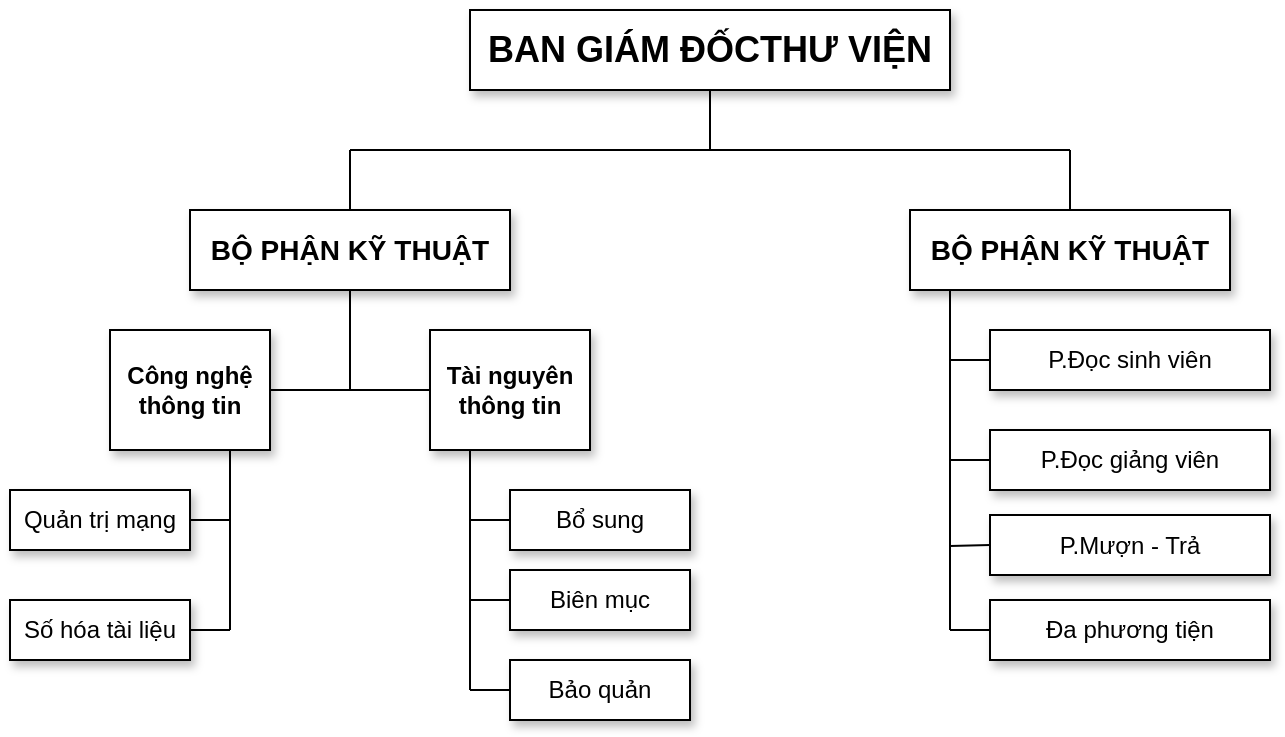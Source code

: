 <mxfile version="10.8.8" type="device"><diagram id="K5EBCclJVYO9UQHBRONw" name="Page-1"><mxGraphModel dx="1080" dy="419" grid="1" gridSize="10" guides="1" tooltips="1" connect="1" arrows="1" fold="1" page="1" pageScale="1" pageWidth="850" pageHeight="1100" math="0" shadow="0"><root><mxCell id="0"/><mxCell id="1" parent="0"/><mxCell id="TboGyN3jrBJVj2MmMcXN-1" value="&lt;b&gt;&lt;font style=&quot;font-size: 18px&quot;&gt;BAN GIÁM ĐỐCTHƯ VIỆN&lt;/font&gt;&lt;/b&gt;&lt;br&gt;" style="rounded=0;whiteSpace=wrap;html=1;shadow=1;" vertex="1" parent="1"><mxGeometry x="300" y="440" width="240" height="40" as="geometry"/></mxCell><mxCell id="TboGyN3jrBJVj2MmMcXN-2" value="&lt;b&gt;&lt;font style=&quot;font-size: 14px&quot;&gt;BỘ PHẬN KỸ THUẬT&lt;/font&gt;&lt;/b&gt;" style="rounded=0;whiteSpace=wrap;html=1;shadow=1;" vertex="1" parent="1"><mxGeometry x="160" y="540" width="160" height="40" as="geometry"/></mxCell><mxCell id="TboGyN3jrBJVj2MmMcXN-3" value="&lt;b&gt;&lt;font style=&quot;font-size: 14px&quot;&gt;BỘ PHẬN KỸ THUẬT&lt;/font&gt;&lt;/b&gt;" style="rounded=0;whiteSpace=wrap;html=1;shadow=1;" vertex="1" parent="1"><mxGeometry x="520" y="540" width="160" height="40" as="geometry"/></mxCell><mxCell id="TboGyN3jrBJVj2MmMcXN-5" value="&lt;b&gt;Công nghệ thông tin&lt;/b&gt;" style="rounded=0;whiteSpace=wrap;html=1;shadow=1;" vertex="1" parent="1"><mxGeometry x="120" y="600" width="80" height="60" as="geometry"/></mxCell><mxCell id="TboGyN3jrBJVj2MmMcXN-6" value="&lt;b&gt;Tài nguyên thông tin&lt;/b&gt;" style="rounded=0;whiteSpace=wrap;html=1;shadow=1;" vertex="1" parent="1"><mxGeometry x="280" y="600" width="80" height="60" as="geometry"/></mxCell><mxCell id="TboGyN3jrBJVj2MmMcXN-8" value="Quản trị mạng" style="rounded=0;whiteSpace=wrap;html=1;shadow=1;" vertex="1" parent="1"><mxGeometry x="70" y="680" width="90" height="30" as="geometry"/></mxCell><mxCell id="TboGyN3jrBJVj2MmMcXN-9" value="Số hóa tài liệu" style="rounded=0;whiteSpace=wrap;html=1;shadow=1;" vertex="1" parent="1"><mxGeometry x="70" y="735" width="90" height="30" as="geometry"/></mxCell><mxCell id="TboGyN3jrBJVj2MmMcXN-12" value="Bảo quản" style="rounded=0;whiteSpace=wrap;html=1;shadow=1;" vertex="1" parent="1"><mxGeometry x="320" y="765" width="90" height="30" as="geometry"/></mxCell><mxCell id="TboGyN3jrBJVj2MmMcXN-13" value="Biên mục" style="rounded=0;whiteSpace=wrap;html=1;shadow=1;" vertex="1" parent="1"><mxGeometry x="320" y="720" width="90" height="30" as="geometry"/></mxCell><mxCell id="TboGyN3jrBJVj2MmMcXN-14" value="Bổ sung" style="rounded=0;whiteSpace=wrap;html=1;shadow=1;" vertex="1" parent="1"><mxGeometry x="320" y="680" width="90" height="30" as="geometry"/></mxCell><mxCell id="TboGyN3jrBJVj2MmMcXN-15" value="P.Đọc sinh viên" style="rounded=0;whiteSpace=wrap;html=1;shadow=1;" vertex="1" parent="1"><mxGeometry x="560" y="600" width="140" height="30" as="geometry"/></mxCell><mxCell id="TboGyN3jrBJVj2MmMcXN-16" value="P.Mượn - Trả" style="rounded=0;whiteSpace=wrap;html=1;shadow=1;" vertex="1" parent="1"><mxGeometry x="560" y="692.5" width="140" height="30" as="geometry"/></mxCell><mxCell id="TboGyN3jrBJVj2MmMcXN-17" value="P.Đọc giảng viên" style="rounded=0;whiteSpace=wrap;html=1;shadow=1;" vertex="1" parent="1"><mxGeometry x="560" y="650" width="140" height="30" as="geometry"/></mxCell><mxCell id="TboGyN3jrBJVj2MmMcXN-18" value="Đa phương tiện" style="rounded=0;whiteSpace=wrap;html=1;shadow=1;" vertex="1" parent="1"><mxGeometry x="560" y="735" width="140" height="30" as="geometry"/></mxCell><mxCell id="TboGyN3jrBJVj2MmMcXN-22" value="" style="endArrow=none;html=1;" edge="1" parent="1"><mxGeometry width="50" height="50" relative="1" as="geometry"><mxPoint x="240" y="540" as="sourcePoint"/><mxPoint x="240" y="510" as="targetPoint"/></mxGeometry></mxCell><mxCell id="TboGyN3jrBJVj2MmMcXN-24" value="" style="endArrow=none;html=1;exitX=0.5;exitY=0;exitDx=0;exitDy=0;" edge="1" parent="1" source="TboGyN3jrBJVj2MmMcXN-3"><mxGeometry width="50" height="50" relative="1" as="geometry"><mxPoint x="610" y="550" as="sourcePoint"/><mxPoint x="600" y="510" as="targetPoint"/></mxGeometry></mxCell><mxCell id="TboGyN3jrBJVj2MmMcXN-25" value="" style="endArrow=none;html=1;" edge="1" parent="1"><mxGeometry width="50" height="50" relative="1" as="geometry"><mxPoint x="240" y="510" as="sourcePoint"/><mxPoint x="600" y="510" as="targetPoint"/></mxGeometry></mxCell><mxCell id="TboGyN3jrBJVj2MmMcXN-26" value="" style="endArrow=none;html=1;entryX=0.5;entryY=1;entryDx=0;entryDy=0;" edge="1" parent="1" target="TboGyN3jrBJVj2MmMcXN-1"><mxGeometry width="50" height="50" relative="1" as="geometry"><mxPoint x="420" y="510" as="sourcePoint"/><mxPoint x="420" y="490" as="targetPoint"/></mxGeometry></mxCell><mxCell id="TboGyN3jrBJVj2MmMcXN-29" value="" style="endArrow=none;html=1;exitX=1;exitY=0.5;exitDx=0;exitDy=0;entryX=0;entryY=0.5;entryDx=0;entryDy=0;" edge="1" parent="1" source="TboGyN3jrBJVj2MmMcXN-5" target="TboGyN3jrBJVj2MmMcXN-6"><mxGeometry width="50" height="50" relative="1" as="geometry"><mxPoint x="200" y="670" as="sourcePoint"/><mxPoint x="250" y="620" as="targetPoint"/></mxGeometry></mxCell><mxCell id="TboGyN3jrBJVj2MmMcXN-30" value="" style="endArrow=none;html=1;entryX=0.5;entryY=1;entryDx=0;entryDy=0;" edge="1" parent="1" target="TboGyN3jrBJVj2MmMcXN-2"><mxGeometry width="50" height="50" relative="1" as="geometry"><mxPoint x="240" y="630" as="sourcePoint"/><mxPoint x="290" y="580" as="targetPoint"/></mxGeometry></mxCell><mxCell id="TboGyN3jrBJVj2MmMcXN-34" value="" style="endArrow=none;html=1;entryX=0.75;entryY=1;entryDx=0;entryDy=0;" edge="1" parent="1" target="TboGyN3jrBJVj2MmMcXN-5"><mxGeometry width="50" height="50" relative="1" as="geometry"><mxPoint x="180" y="750" as="sourcePoint"/><mxPoint x="230" y="660" as="targetPoint"/></mxGeometry></mxCell><mxCell id="TboGyN3jrBJVj2MmMcXN-35" value="" style="endArrow=none;html=1;entryX=1;entryY=0.5;entryDx=0;entryDy=0;" edge="1" parent="1" target="TboGyN3jrBJVj2MmMcXN-8"><mxGeometry width="50" height="50" relative="1" as="geometry"><mxPoint x="180" y="695" as="sourcePoint"/><mxPoint x="120" y="860" as="targetPoint"/></mxGeometry></mxCell><mxCell id="TboGyN3jrBJVj2MmMcXN-36" value="" style="endArrow=none;html=1;entryX=1;entryY=0.5;entryDx=0;entryDy=0;" edge="1" parent="1" target="TboGyN3jrBJVj2MmMcXN-9"><mxGeometry width="50" height="50" relative="1" as="geometry"><mxPoint x="180" y="750" as="sourcePoint"/><mxPoint x="170" y="705" as="targetPoint"/></mxGeometry></mxCell><mxCell id="TboGyN3jrBJVj2MmMcXN-37" value="" style="endArrow=none;html=1;entryX=0.25;entryY=1;entryDx=0;entryDy=0;" edge="1" parent="1" target="TboGyN3jrBJVj2MmMcXN-6"><mxGeometry width="50" height="50" relative="1" as="geometry"><mxPoint x="300" y="780" as="sourcePoint"/><mxPoint x="340" y="660" as="targetPoint"/></mxGeometry></mxCell><mxCell id="TboGyN3jrBJVj2MmMcXN-38" value="" style="endArrow=none;html=1;entryX=0;entryY=0.5;entryDx=0;entryDy=0;" edge="1" parent="1" target="TboGyN3jrBJVj2MmMcXN-14"><mxGeometry width="50" height="50" relative="1" as="geometry"><mxPoint x="300" y="695" as="sourcePoint"/><mxPoint x="350" y="680" as="targetPoint"/></mxGeometry></mxCell><mxCell id="TboGyN3jrBJVj2MmMcXN-39" value="" style="endArrow=none;html=1;entryX=0;entryY=0.5;entryDx=0;entryDy=0;" edge="1" parent="1" target="TboGyN3jrBJVj2MmMcXN-13"><mxGeometry width="50" height="50" relative="1" as="geometry"><mxPoint x="300" y="735" as="sourcePoint"/><mxPoint x="270" y="750" as="targetPoint"/></mxGeometry></mxCell><mxCell id="TboGyN3jrBJVj2MmMcXN-40" value="" style="endArrow=none;html=1;entryX=0;entryY=0.5;entryDx=0;entryDy=0;" edge="1" parent="1" target="TboGyN3jrBJVj2MmMcXN-12"><mxGeometry width="50" height="50" relative="1" as="geometry"><mxPoint x="300" y="780" as="sourcePoint"/><mxPoint x="340" y="770" as="targetPoint"/><Array as="points"/></mxGeometry></mxCell><mxCell id="TboGyN3jrBJVj2MmMcXN-41" value="" style="endArrow=none;html=1;" edge="1" parent="1"><mxGeometry width="50" height="50" relative="1" as="geometry"><mxPoint x="540" y="750" as="sourcePoint"/><mxPoint x="540" y="580" as="targetPoint"/></mxGeometry></mxCell><mxCell id="TboGyN3jrBJVj2MmMcXN-42" value="" style="endArrow=none;html=1;entryX=0;entryY=0.5;entryDx=0;entryDy=0;" edge="1" parent="1" target="TboGyN3jrBJVj2MmMcXN-15"><mxGeometry width="50" height="50" relative="1" as="geometry"><mxPoint x="540" y="615" as="sourcePoint"/><mxPoint x="580" y="610" as="targetPoint"/></mxGeometry></mxCell><mxCell id="TboGyN3jrBJVj2MmMcXN-43" value="" style="endArrow=none;html=1;entryX=0;entryY=0.5;entryDx=0;entryDy=0;" edge="1" parent="1" target="TboGyN3jrBJVj2MmMcXN-17"><mxGeometry width="50" height="50" relative="1" as="geometry"><mxPoint x="540" y="665" as="sourcePoint"/><mxPoint x="520" y="670" as="targetPoint"/></mxGeometry></mxCell><mxCell id="TboGyN3jrBJVj2MmMcXN-44" value="" style="endArrow=none;html=1;entryX=0;entryY=0.5;entryDx=0;entryDy=0;" edge="1" parent="1" target="TboGyN3jrBJVj2MmMcXN-16"><mxGeometry width="50" height="50" relative="1" as="geometry"><mxPoint x="540" y="708" as="sourcePoint"/><mxPoint x="500" y="730" as="targetPoint"/></mxGeometry></mxCell><mxCell id="TboGyN3jrBJVj2MmMcXN-45" value="" style="endArrow=none;html=1;entryX=0;entryY=0.5;entryDx=0;entryDy=0;" edge="1" parent="1" target="TboGyN3jrBJVj2MmMcXN-18"><mxGeometry width="50" height="50" relative="1" as="geometry"><mxPoint x="540" y="750" as="sourcePoint"/><mxPoint x="510" y="780" as="targetPoint"/></mxGeometry></mxCell></root></mxGraphModel></diagram><diagram id="n3Z4Bb4ruqLD_OJvnHRs" name="Page-2"><mxGraphModel dx="1080" dy="419" grid="1" gridSize="10" guides="1" tooltips="1" connect="1" arrows="1" fold="1" page="1" pageScale="1" pageWidth="850" pageHeight="1100" math="0" shadow="0"><root><mxCell id="Q5wopq1CHBCtzucvAALW-0"/><mxCell id="Q5wopq1CHBCtzucvAALW-1" parent="Q5wopq1CHBCtzucvAALW-0"/><mxCell id="Q5wopq1CHBCtzucvAALW-2" value="DangNhap" style="swimlane;fontStyle=1;align=center;verticalAlign=top;childLayout=stackLayout;horizontal=1;startSize=26;horizontalStack=0;resizeParent=1;resizeParentMax=0;resizeLast=0;collapsible=1;marginBottom=0;" parent="Q5wopq1CHBCtzucvAALW-1" vertex="1"><mxGeometry x="20" y="20" width="160" height="150" as="geometry"/></mxCell><mxCell id="Q5wopq1CHBCtzucvAALW-3" value="-login :&#10;-Quyen : string&#10;" style="text;strokeColor=none;fillColor=none;align=left;verticalAlign=top;spacingLeft=4;spacingRight=4;overflow=hidden;rotatable=0;points=[[0,0.5],[1,0.5]];portConstraint=eastwest;" parent="Q5wopq1CHBCtzucvAALW-2" vertex="1"><mxGeometry y="26" width="160" height="44" as="geometry"/></mxCell><mxCell id="Q5wopq1CHBCtzucvAALW-4" value="" style="line;strokeWidth=1;fillColor=none;align=left;verticalAlign=middle;spacingTop=-1;spacingLeft=3;spacingRight=3;rotatable=0;labelPosition=right;points=[];portConstraint=eastwest;" parent="Q5wopq1CHBCtzucvAALW-2" vertex="1"><mxGeometry y="70" width="160" height="8" as="geometry"/></mxCell><mxCell id="Q5wopq1CHBCtzucvAALW-5" value="+btn_cancel : void ()&#10;+btn_Log : void()&#10;+chk_Show: void()&#10;+btn_DangNhap : void()&#10;" style="text;strokeColor=none;fillColor=none;align=left;verticalAlign=top;spacingLeft=4;spacingRight=4;overflow=hidden;rotatable=0;points=[[0,0.5],[1,0.5]];portConstraint=eastwest;" parent="Q5wopq1CHBCtzucvAALW-2" vertex="1"><mxGeometry y="78" width="160" height="72" as="geometry"/></mxCell><mxCell id="uVaQNVD5eGNgKdguOB1b-4" value="frm_Home" style="swimlane;fontStyle=1;align=center;verticalAlign=top;childLayout=stackLayout;horizontal=1;startSize=26;horizontalStack=0;resizeParent=1;resizeParentMax=0;resizeLast=0;collapsible=1;marginBottom=0;" parent="Q5wopq1CHBCtzucvAALW-1" vertex="1"><mxGeometry x="20" y="179" width="160" height="350" as="geometry"/></mxCell><mxCell id="uVaQNVD5eGNgKdguOB1b-5" value="-loaitaikhoan : string&#10;-dg : string&#10;-dg2 : string &#10;-tmp : string&#10;-tmp1 : string&#10;- username : string &#10;" style="text;strokeColor=none;fillColor=none;align=left;verticalAlign=top;spacingLeft=4;spacingRight=4;overflow=hidden;rotatable=0;points=[[0,0.5],[1,0.5]];portConstraint=eastwest;" parent="uVaQNVD5eGNgKdguOB1b-4" vertex="1"><mxGeometry y="26" width="160" height="94" as="geometry"/></mxCell><mxCell id="uVaQNVD5eGNgKdguOB1b-6" value="" style="line;strokeWidth=1;fillColor=none;align=left;verticalAlign=middle;spacingTop=-1;spacingLeft=3;spacingRight=3;rotatable=0;labelPosition=right;points=[];portConstraint=eastwest;" parent="uVaQNVD5eGNgKdguOB1b-4" vertex="1"><mxGeometry y="120" width="160" height="8" as="geometry"/></mxCell><mxCell id="uVaQNVD5eGNgKdguOB1b-7" value="+btn_DN : void()&#10;+btn_DX void ()&#10;+btn_TTBT : void()&#10;+btn_TT : void()&#10;+btn_DG : void()&#10;+btn_GTC : void()&#10;+btn_QDC : void()&#10;+btn_TS : void ()&#10;+btn_TG : void()&#10;+btn_NXB : void()&#10;+btn_KS : void ()&#10;+btn_TTMT : void()&#10;+btn_TK : void ()&#10;+btn_PN : void()&#10;+btn_NCC : void()&#10;&#10;&#10;" style="text;strokeColor=none;fillColor=none;align=left;verticalAlign=top;spacingLeft=4;spacingRight=4;overflow=hidden;rotatable=0;points=[[0,0.5],[1,0.5]];portConstraint=eastwest;" parent="uVaQNVD5eGNgKdguOB1b-4" vertex="1"><mxGeometry y="128" width="160" height="222" as="geometry"/></mxCell><mxCell id="uVaQNVD5eGNgKdguOB1b-8" value="frm_TT&#10;&#10;" style="swimlane;fontStyle=1;align=center;verticalAlign=top;childLayout=stackLayout;horizontal=1;startSize=26;horizontalStack=0;resizeParent=1;resizeParentMax=0;resizeLast=0;collapsible=1;marginBottom=0;" parent="Q5wopq1CHBCtzucvAALW-1" vertex="1"><mxGeometry x="200" y="22" width="160" height="230" as="geometry"/></mxCell><mxCell id="uVaQNVD5eGNgKdguOB1b-9" value="-dt : DataTable&#10;-insert : bool&#10;-update : bool&#10;-tt : ThuThu&#10;&#10;&#10;" style="text;strokeColor=none;fillColor=none;align=left;verticalAlign=top;spacingLeft=4;spacingRight=4;overflow=hidden;rotatable=0;points=[[0,0.5],[1,0.5]];portConstraint=eastwest;" parent="uVaQNVD5eGNgKdguOB1b-8" vertex="1"><mxGeometry y="26" width="160" height="94" as="geometry"/></mxCell><mxCell id="uVaQNVD5eGNgKdguOB1b-10" value="" style="line;strokeWidth=1;fillColor=none;align=left;verticalAlign=middle;spacingTop=-1;spacingLeft=3;spacingRight=3;rotatable=0;labelPosition=right;points=[];portConstraint=eastwest;" parent="uVaQNVD5eGNgKdguOB1b-8" vertex="1"><mxGeometry y="120" width="160" height="8" as="geometry"/></mxCell><mxCell id="uVaQNVD5eGNgKdguOB1b-11" value="+btn_cancel : void()&#10;+btn_delete : void()&#10;+btn_insert : void()&#10;+btn_save: void()&#10;+btn_update:void()&#10;+txt_search : void()&#10;" style="text;strokeColor=none;fillColor=none;align=left;verticalAlign=top;spacingLeft=4;spacingRight=4;overflow=hidden;rotatable=0;points=[[0,0.5],[1,0.5]];portConstraint=eastwest;" parent="uVaQNVD5eGNgKdguOB1b-8" vertex="1"><mxGeometry y="128" width="160" height="102" as="geometry"/></mxCell><mxCell id="9-95NToIXN9VlXGGIZq8-0" value="frm_DG&#10;" style="swimlane;fontStyle=1;align=center;verticalAlign=top;childLayout=stackLayout;horizontal=1;startSize=26;horizontalStack=0;resizeParent=1;resizeParentMax=0;resizeLast=0;collapsible=1;marginBottom=0;" parent="Q5wopq1CHBCtzucvAALW-1" vertex="1"><mxGeometry x="200" y="275" width="160" height="230" as="geometry"/></mxCell><mxCell id="9-95NToIXN9VlXGGIZq8-1" value="-dt : DataTable&#10;-insert : bool&#10;-update : bool&#10;-dg : DocGia&#10;" style="text;strokeColor=none;fillColor=none;align=left;verticalAlign=top;spacingLeft=4;spacingRight=4;overflow=hidden;rotatable=0;points=[[0,0.5],[1,0.5]];portConstraint=eastwest;" parent="9-95NToIXN9VlXGGIZq8-0" vertex="1"><mxGeometry y="26" width="160" height="94" as="geometry"/></mxCell><mxCell id="9-95NToIXN9VlXGGIZq8-2" value="" style="line;strokeWidth=1;fillColor=none;align=left;verticalAlign=middle;spacingTop=-1;spacingLeft=3;spacingRight=3;rotatable=0;labelPosition=right;points=[];portConstraint=eastwest;" parent="9-95NToIXN9VlXGGIZq8-0" vertex="1"><mxGeometry y="120" width="160" height="8" as="geometry"/></mxCell><mxCell id="9-95NToIXN9VlXGGIZq8-3" value="+btn_cancel : void()&#10;+btn_delete : void()&#10;+btn_insert : void()&#10;+btn_save: void()&#10;+btn_update:void()&#10;+txt_search : void()&#10;&#10;" style="text;strokeColor=none;fillColor=none;align=left;verticalAlign=top;spacingLeft=4;spacingRight=4;overflow=hidden;rotatable=0;points=[[0,0.5],[1,0.5]];portConstraint=eastwest;" parent="9-95NToIXN9VlXGGIZq8-0" vertex="1"><mxGeometry y="128" width="160" height="102" as="geometry"/></mxCell><mxCell id="9-95NToIXN9VlXGGIZq8-5" value="frm_GT&#10;" style="swimlane;fontStyle=1;align=center;verticalAlign=top;childLayout=stackLayout;horizontal=1;startSize=26;horizontalStack=0;resizeParent=1;resizeParentMax=0;resizeLast=0;collapsible=1;marginBottom=0;" parent="Q5wopq1CHBCtzucvAALW-1" vertex="1"><mxGeometry x="600" y="16" width="160" height="86" as="geometry"/></mxCell><mxCell id="9-95NToIXN9VlXGGIZq8-6" value="+ field: type" style="text;strokeColor=none;fillColor=none;align=left;verticalAlign=top;spacingLeft=4;spacingRight=4;overflow=hidden;rotatable=0;points=[[0,0.5],[1,0.5]];portConstraint=eastwest;" parent="9-95NToIXN9VlXGGIZq8-5" vertex="1"><mxGeometry y="26" width="160" height="26" as="geometry"/></mxCell><mxCell id="9-95NToIXN9VlXGGIZq8-7" value="" style="line;strokeWidth=1;fillColor=none;align=left;verticalAlign=middle;spacingTop=-1;spacingLeft=3;spacingRight=3;rotatable=0;labelPosition=right;points=[];portConstraint=eastwest;" parent="9-95NToIXN9VlXGGIZq8-5" vertex="1"><mxGeometry y="52" width="160" height="8" as="geometry"/></mxCell><mxCell id="9-95NToIXN9VlXGGIZq8-8" value="+ method(type): type" style="text;strokeColor=none;fillColor=none;align=left;verticalAlign=top;spacingLeft=4;spacingRight=4;overflow=hidden;rotatable=0;points=[[0,0.5],[1,0.5]];portConstraint=eastwest;" parent="9-95NToIXN9VlXGGIZq8-5" vertex="1"><mxGeometry y="60" width="160" height="26" as="geometry"/></mxCell><mxCell id="9-95NToIXN9VlXGGIZq8-9" value="frm_QD" style="swimlane;fontStyle=1;align=center;verticalAlign=top;childLayout=stackLayout;horizontal=1;startSize=26;horizontalStack=0;resizeParent=1;resizeParentMax=0;resizeLast=0;collapsible=1;marginBottom=0;" parent="Q5wopq1CHBCtzucvAALW-1" vertex="1"><mxGeometry x="800" y="16" width="160" height="86" as="geometry"/></mxCell><mxCell id="9-95NToIXN9VlXGGIZq8-10" value="+ field: type" style="text;strokeColor=none;fillColor=none;align=left;verticalAlign=top;spacingLeft=4;spacingRight=4;overflow=hidden;rotatable=0;points=[[0,0.5],[1,0.5]];portConstraint=eastwest;" parent="9-95NToIXN9VlXGGIZq8-9" vertex="1"><mxGeometry y="26" width="160" height="26" as="geometry"/></mxCell><mxCell id="9-95NToIXN9VlXGGIZq8-11" value="" style="line;strokeWidth=1;fillColor=none;align=left;verticalAlign=middle;spacingTop=-1;spacingLeft=3;spacingRight=3;rotatable=0;labelPosition=right;points=[];portConstraint=eastwest;" parent="9-95NToIXN9VlXGGIZq8-9" vertex="1"><mxGeometry y="52" width="160" height="8" as="geometry"/></mxCell><mxCell id="9-95NToIXN9VlXGGIZq8-12" value="+ method(type): type" style="text;strokeColor=none;fillColor=none;align=left;verticalAlign=top;spacingLeft=4;spacingRight=4;overflow=hidden;rotatable=0;points=[[0,0.5],[1,0.5]];portConstraint=eastwest;" parent="9-95NToIXN9VlXGGIZq8-9" vertex="1"><mxGeometry y="60" width="160" height="26" as="geometry"/></mxCell><mxCell id="9-95NToIXN9VlXGGIZq8-13" value="frm_TS" style="swimlane;fontStyle=1;align=center;verticalAlign=top;childLayout=stackLayout;horizontal=1;startSize=26;horizontalStack=0;resizeParent=1;resizeParentMax=0;resizeLast=0;collapsible=1;marginBottom=0;" parent="Q5wopq1CHBCtzucvAALW-1" vertex="1"><mxGeometry x="600" y="263" width="160" height="210" as="geometry"/></mxCell><mxCell id="9-95NToIXN9VlXGGIZq8-14" value="-dt : DataTable&#10;-insert : bool&#10;-update : bool&#10;-ts : TuaSach&#10;&#10;" style="text;strokeColor=none;fillColor=none;align=left;verticalAlign=top;spacingLeft=4;spacingRight=4;overflow=hidden;rotatable=0;points=[[0,0.5],[1,0.5]];portConstraint=eastwest;" parent="9-95NToIXN9VlXGGIZq8-13" vertex="1"><mxGeometry y="26" width="160" height="74" as="geometry"/></mxCell><mxCell id="9-95NToIXN9VlXGGIZq8-15" value="" style="line;strokeWidth=1;fillColor=none;align=left;verticalAlign=middle;spacingTop=-1;spacingLeft=3;spacingRight=3;rotatable=0;labelPosition=right;points=[];portConstraint=eastwest;" parent="9-95NToIXN9VlXGGIZq8-13" vertex="1"><mxGeometry y="100" width="160" height="8" as="geometry"/></mxCell><mxCell id="9-95NToIXN9VlXGGIZq8-16" value="+btn_cancel : void()&#10;+btn_delete : void()&#10;+btn_insert : void()&#10;+btn_save: void()&#10;+btn_update:void()&#10;+txt_search : void()&#10;" style="text;strokeColor=none;fillColor=none;align=left;verticalAlign=top;spacingLeft=4;spacingRight=4;overflow=hidden;rotatable=0;points=[[0,0.5],[1,0.5]];portConstraint=eastwest;" parent="9-95NToIXN9VlXGGIZq8-13" vertex="1"><mxGeometry y="108" width="160" height="102" as="geometry"/></mxCell><mxCell id="9-95NToIXN9VlXGGIZq8-17" value="frm_TG&#10;&#10;" style="swimlane;fontStyle=1;align=center;verticalAlign=top;childLayout=stackLayout;horizontal=1;startSize=26;horizontalStack=0;resizeParent=1;resizeParentMax=0;resizeLast=0;collapsible=1;marginBottom=0;" parent="Q5wopq1CHBCtzucvAALW-1" vertex="1"><mxGeometry x="800" y="119" width="160" height="210" as="geometry"/></mxCell><mxCell id="9-95NToIXN9VlXGGIZq8-18" value="-dt : DataTable&#10;-insert : bool&#10;-update : bool&#10;-tg : TacGia&#10;&#10;" style="text;strokeColor=none;fillColor=none;align=left;verticalAlign=top;spacingLeft=4;spacingRight=4;overflow=hidden;rotatable=0;points=[[0,0.5],[1,0.5]];portConstraint=eastwest;" parent="9-95NToIXN9VlXGGIZq8-17" vertex="1"><mxGeometry y="26" width="160" height="74" as="geometry"/></mxCell><mxCell id="9-95NToIXN9VlXGGIZq8-19" value="" style="line;strokeWidth=1;fillColor=none;align=left;verticalAlign=middle;spacingTop=-1;spacingLeft=3;spacingRight=3;rotatable=0;labelPosition=right;points=[];portConstraint=eastwest;" parent="9-95NToIXN9VlXGGIZq8-17" vertex="1"><mxGeometry y="100" width="160" height="8" as="geometry"/></mxCell><mxCell id="9-95NToIXN9VlXGGIZq8-20" value="+btn_cancel : void()&#10;+btn_delete : void()&#10;+btn_insert : void()&#10;+btn_save: void()&#10;+btn_update:void()&#10;+txt_search : void()&#10;" style="text;strokeColor=none;fillColor=none;align=left;verticalAlign=top;spacingLeft=4;spacingRight=4;overflow=hidden;rotatable=0;points=[[0,0.5],[1,0.5]];portConstraint=eastwest;" parent="9-95NToIXN9VlXGGIZq8-17" vertex="1"><mxGeometry y="108" width="160" height="102" as="geometry"/></mxCell><mxCell id="9-95NToIXN9VlXGGIZq8-21" value="frm_NXB" style="swimlane;fontStyle=1;align=center;verticalAlign=top;childLayout=stackLayout;horizontal=1;startSize=26;horizontalStack=0;resizeParent=1;resizeParentMax=0;resizeLast=0;collapsible=1;marginBottom=0;" parent="Q5wopq1CHBCtzucvAALW-1" vertex="1"><mxGeometry x="970" y="402" width="160" height="210" as="geometry"/></mxCell><mxCell id="9-95NToIXN9VlXGGIZq8-22" value="-dt : DataTable&#10;-insert : bool&#10;-update : bool&#10;-nxb : NXB&#10;&#10;" style="text;strokeColor=none;fillColor=none;align=left;verticalAlign=top;spacingLeft=4;spacingRight=4;overflow=hidden;rotatable=0;points=[[0,0.5],[1,0.5]];portConstraint=eastwest;" parent="9-95NToIXN9VlXGGIZq8-21" vertex="1"><mxGeometry y="26" width="160" height="74" as="geometry"/></mxCell><mxCell id="9-95NToIXN9VlXGGIZq8-23" value="" style="line;strokeWidth=1;fillColor=none;align=left;verticalAlign=middle;spacingTop=-1;spacingLeft=3;spacingRight=3;rotatable=0;labelPosition=right;points=[];portConstraint=eastwest;" parent="9-95NToIXN9VlXGGIZq8-21" vertex="1"><mxGeometry y="100" width="160" height="8" as="geometry"/></mxCell><mxCell id="9-95NToIXN9VlXGGIZq8-24" value="+btn_cancel : void()&#10;+btn_delete : void()&#10;+btn_insert : void()&#10;+btn_save: void()&#10;+btn_update:void()&#10;+txt_search : void()&#10;" style="text;strokeColor=none;fillColor=none;align=left;verticalAlign=top;spacingLeft=4;spacingRight=4;overflow=hidden;rotatable=0;points=[[0,0.5],[1,0.5]];portConstraint=eastwest;" parent="9-95NToIXN9VlXGGIZq8-21" vertex="1"><mxGeometry y="108" width="160" height="102" as="geometry"/></mxCell><mxCell id="9-95NToIXN9VlXGGIZq8-25" value="frm_KS" style="swimlane;fontStyle=1;align=center;verticalAlign=top;childLayout=stackLayout;horizontal=1;startSize=26;horizontalStack=0;resizeParent=1;resizeParentMax=0;resizeLast=0;collapsible=1;marginBottom=0;" parent="Q5wopq1CHBCtzucvAALW-1" vertex="1"><mxGeometry x="1000" y="16" width="160" height="210" as="geometry"/></mxCell><mxCell id="9-95NToIXN9VlXGGIZq8-26" value="-dt : DataTable&#10;-insert : bool&#10;-update : bool&#10;-ks : kesach&#10;&#10;&#10;" style="text;strokeColor=none;fillColor=none;align=left;verticalAlign=top;spacingLeft=4;spacingRight=4;overflow=hidden;rotatable=0;points=[[0,0.5],[1,0.5]];portConstraint=eastwest;" parent="9-95NToIXN9VlXGGIZq8-25" vertex="1"><mxGeometry y="26" width="160" height="74" as="geometry"/></mxCell><mxCell id="9-95NToIXN9VlXGGIZq8-27" value="" style="line;strokeWidth=1;fillColor=none;align=left;verticalAlign=middle;spacingTop=-1;spacingLeft=3;spacingRight=3;rotatable=0;labelPosition=right;points=[];portConstraint=eastwest;" parent="9-95NToIXN9VlXGGIZq8-25" vertex="1"><mxGeometry y="100" width="160" height="8" as="geometry"/></mxCell><mxCell id="9-95NToIXN9VlXGGIZq8-28" value="+btn_cancel : void()&#10;+btn_delete : void()&#10;+btn_insert : void()&#10;+btn_save: void()&#10;+btn_update:void()&#10;+txt_search : void()&#10;" style="text;strokeColor=none;fillColor=none;align=left;verticalAlign=top;spacingLeft=4;spacingRight=4;overflow=hidden;rotatable=0;points=[[0,0.5],[1,0.5]];portConstraint=eastwest;" parent="9-95NToIXN9VlXGGIZq8-25" vertex="1"><mxGeometry y="108" width="160" height="102" as="geometry"/></mxCell><mxCell id="9-95NToIXN9VlXGGIZq8-29" value="frm_PM" style="swimlane;fontStyle=1;align=center;verticalAlign=top;childLayout=stackLayout;horizontal=1;startSize=26;horizontalStack=0;resizeParent=1;resizeParentMax=0;resizeLast=0;collapsible=1;marginBottom=0;" parent="Q5wopq1CHBCtzucvAALW-1" vertex="1"><mxGeometry x="1200" y="188" width="160" height="210" as="geometry"/></mxCell><mxCell id="9-95NToIXN9VlXGGIZq8-30" value="-dt : DataTable&#10;-insert : bool&#10;-update : bool&#10;-pm : phieumuon&#10;" style="text;strokeColor=none;fillColor=none;align=left;verticalAlign=top;spacingLeft=4;spacingRight=4;overflow=hidden;rotatable=0;points=[[0,0.5],[1,0.5]];portConstraint=eastwest;" parent="9-95NToIXN9VlXGGIZq8-29" vertex="1"><mxGeometry y="26" width="160" height="74" as="geometry"/></mxCell><mxCell id="9-95NToIXN9VlXGGIZq8-31" value="" style="line;strokeWidth=1;fillColor=none;align=left;verticalAlign=middle;spacingTop=-1;spacingLeft=3;spacingRight=3;rotatable=0;labelPosition=right;points=[];portConstraint=eastwest;" parent="9-95NToIXN9VlXGGIZq8-29" vertex="1"><mxGeometry y="100" width="160" height="8" as="geometry"/></mxCell><mxCell id="9-95NToIXN9VlXGGIZq8-32" value="+btn_cancel : void()&#10;+btn_delete : void()&#10;+btn_insert : void()&#10;+btn_save: void()&#10;+btn_update:void()&#10;+txt_search : void()&#10;" style="text;strokeColor=none;fillColor=none;align=left;verticalAlign=top;spacingLeft=4;spacingRight=4;overflow=hidden;rotatable=0;points=[[0,0.5],[1,0.5]];portConstraint=eastwest;" parent="9-95NToIXN9VlXGGIZq8-29" vertex="1"><mxGeometry y="108" width="160" height="102" as="geometry"/></mxCell><mxCell id="9-95NToIXN9VlXGGIZq8-33" value="frm_TK" style="swimlane;fontStyle=1;align=center;verticalAlign=top;childLayout=stackLayout;horizontal=1;startSize=26;horizontalStack=0;resizeParent=1;resizeParentMax=0;resizeLast=0;collapsible=1;marginBottom=0;" parent="Q5wopq1CHBCtzucvAALW-1" vertex="1"><mxGeometry x="1380" y="20" width="160" height="108" as="geometry"/></mxCell><mxCell id="9-95NToIXN9VlXGGIZq8-34" value="-dt1 : DataTable&#10;-dt2 : DataTable&#10;" style="text;strokeColor=none;fillColor=none;align=left;verticalAlign=top;spacingLeft=4;spacingRight=4;overflow=hidden;rotatable=0;points=[[0,0.5],[1,0.5]];portConstraint=eastwest;" parent="9-95NToIXN9VlXGGIZq8-33" vertex="1"><mxGeometry y="26" width="160" height="74" as="geometry"/></mxCell><mxCell id="9-95NToIXN9VlXGGIZq8-35" value="" style="line;strokeWidth=1;fillColor=none;align=left;verticalAlign=middle;spacingTop=-1;spacingLeft=3;spacingRight=3;rotatable=0;labelPosition=right;points=[];portConstraint=eastwest;" parent="9-95NToIXN9VlXGGIZq8-33" vertex="1"><mxGeometry y="100" width="160" height="8" as="geometry"/></mxCell><mxCell id="9-95NToIXN9VlXGGIZq8-37" value="frm_NCC" style="swimlane;fontStyle=1;align=center;verticalAlign=top;childLayout=stackLayout;horizontal=1;startSize=26;horizontalStack=0;resizeParent=1;resizeParentMax=0;resizeLast=0;collapsible=1;marginBottom=0;" parent="Q5wopq1CHBCtzucvAALW-1" vertex="1"><mxGeometry x="400" y="481" width="160" height="200" as="geometry"/></mxCell><mxCell id="9-95NToIXN9VlXGGIZq8-38" value="-dt : DataTable&#10;-insert : bool&#10;-update : bool&#10;-ncc : NCC&#10;&#10;" style="text;strokeColor=none;fillColor=none;align=left;verticalAlign=top;spacingLeft=4;spacingRight=4;overflow=hidden;rotatable=0;points=[[0,0.5],[1,0.5]];portConstraint=eastwest;" parent="9-95NToIXN9VlXGGIZq8-37" vertex="1"><mxGeometry y="26" width="160" height="64" as="geometry"/></mxCell><mxCell id="9-95NToIXN9VlXGGIZq8-39" value="" style="line;strokeWidth=1;fillColor=none;align=left;verticalAlign=middle;spacingTop=-1;spacingLeft=3;spacingRight=3;rotatable=0;labelPosition=right;points=[];portConstraint=eastwest;" parent="9-95NToIXN9VlXGGIZq8-37" vertex="1"><mxGeometry y="90" width="160" height="8" as="geometry"/></mxCell><mxCell id="9-95NToIXN9VlXGGIZq8-40" value="+btn_cancel : void()&#10;+btn_delete : void()&#10;+btn_insert : void()&#10;+btn_save: void()&#10;+btn_update:void()&#10;+txt_search : void()&#10;" style="text;strokeColor=none;fillColor=none;align=left;verticalAlign=top;spacingLeft=4;spacingRight=4;overflow=hidden;rotatable=0;points=[[0,0.5],[1,0.5]];portConstraint=eastwest;" parent="9-95NToIXN9VlXGGIZq8-37" vertex="1"><mxGeometry y="98" width="160" height="102" as="geometry"/></mxCell><mxCell id="9-95NToIXN9VlXGGIZq8-41" value="frm_PN" style="swimlane;fontStyle=1;align=center;verticalAlign=top;childLayout=stackLayout;horizontal=1;startSize=26;horizontalStack=0;resizeParent=1;resizeParentMax=0;resizeLast=0;collapsible=1;marginBottom=0;" parent="Q5wopq1CHBCtzucvAALW-1" vertex="1"><mxGeometry x="1160" y="418" width="160" height="210" as="geometry"/></mxCell><mxCell id="9-95NToIXN9VlXGGIZq8-42" value="-dt : DataTable&#10;-insert : bool&#10;-update : bool&#10;-pn : PhieuNhap&#10;&#10;&#10;" style="text;strokeColor=none;fillColor=none;align=left;verticalAlign=top;spacingLeft=4;spacingRight=4;overflow=hidden;rotatable=0;points=[[0,0.5],[1,0.5]];portConstraint=eastwest;" parent="9-95NToIXN9VlXGGIZq8-41" vertex="1"><mxGeometry y="26" width="160" height="74" as="geometry"/></mxCell><mxCell id="9-95NToIXN9VlXGGIZq8-43" value="" style="line;strokeWidth=1;fillColor=none;align=left;verticalAlign=middle;spacingTop=-1;spacingLeft=3;spacingRight=3;rotatable=0;labelPosition=right;points=[];portConstraint=eastwest;" parent="9-95NToIXN9VlXGGIZq8-41" vertex="1"><mxGeometry y="100" width="160" height="8" as="geometry"/></mxCell><mxCell id="9-95NToIXN9VlXGGIZq8-44" value="+btn_cancel : void()&#10;+btn_delete : void()&#10;+btn_insert : void()&#10;+btn_save: void()&#10;+btn_update:void()&#10;+txt_search : void()&#10;" style="text;strokeColor=none;fillColor=none;align=left;verticalAlign=top;spacingLeft=4;spacingRight=4;overflow=hidden;rotatable=0;points=[[0,0.5],[1,0.5]];portConstraint=eastwest;" parent="9-95NToIXN9VlXGGIZq8-41" vertex="1"><mxGeometry y="108" width="160" height="102" as="geometry"/></mxCell><mxCell id="9-95NToIXN9VlXGGIZq8-58" value="DocGia" style="swimlane;fontStyle=1;align=center;verticalAlign=top;childLayout=stackLayout;horizontal=1;startSize=26;horizontalStack=0;resizeParent=1;resizeParentMax=0;resizeLast=0;collapsible=1;marginBottom=0;" parent="Q5wopq1CHBCtzucvAALW-1" vertex="1"><mxGeometry x="400" y="333" width="160" height="148" as="geometry"/></mxCell><mxCell id="9-95NToIXN9VlXGGIZq8-59" value="-MaDG : string&#10;-TenDG : string&#10;-Gioitinh : string&#10;-Ngaysinh : datatime&#10;-Diachi : string&#10;-SDT : string&#10;" style="text;strokeColor=none;fillColor=none;align=left;verticalAlign=top;spacingLeft=4;spacingRight=4;overflow=hidden;rotatable=0;points=[[0,0.5],[1,0.5]];portConstraint=eastwest;" parent="9-95NToIXN9VlXGGIZq8-58" vertex="1"><mxGeometry y="26" width="160" height="114" as="geometry"/></mxCell><mxCell id="9-95NToIXN9VlXGGIZq8-60" value="" style="line;strokeWidth=1;fillColor=none;align=left;verticalAlign=middle;spacingTop=-1;spacingLeft=3;spacingRight=3;rotatable=0;labelPosition=right;points=[];portConstraint=eastwest;" parent="9-95NToIXN9VlXGGIZq8-58" vertex="1"><mxGeometry y="140" width="160" height="8" as="geometry"/></mxCell><mxCell id="9-95NToIXN9VlXGGIZq8-61" value="TuaSach" style="swimlane;fontStyle=1;align=center;verticalAlign=top;childLayout=stackLayout;horizontal=1;startSize=26;horizontalStack=0;resizeParent=1;resizeParentMax=0;resizeLast=0;collapsible=1;marginBottom=0;" parent="Q5wopq1CHBCtzucvAALW-1" vertex="1"><mxGeometry x="400" y="177.5" width="160" height="148" as="geometry"/></mxCell><mxCell id="9-95NToIXN9VlXGGIZq8-62" value="-MaTS : string&#10;-MaNXB : string&#10;-MaKe: string&#10;-NamXB : int&#10;-SL :string&#10;-TenTS : string&#10;-TheLoai: string&#10;" style="text;strokeColor=none;fillColor=none;align=left;verticalAlign=top;spacingLeft=4;spacingRight=4;overflow=hidden;rotatable=0;points=[[0,0.5],[1,0.5]];portConstraint=eastwest;" parent="9-95NToIXN9VlXGGIZq8-61" vertex="1"><mxGeometry y="26" width="160" height="114" as="geometry"/></mxCell><mxCell id="9-95NToIXN9VlXGGIZq8-63" value="" style="line;strokeWidth=1;fillColor=none;align=left;verticalAlign=middle;spacingTop=-1;spacingLeft=3;spacingRight=3;rotatable=0;labelPosition=right;points=[];portConstraint=eastwest;" parent="9-95NToIXN9VlXGGIZq8-61" vertex="1"><mxGeometry y="140" width="160" height="8" as="geometry"/></mxCell><mxCell id="9-95NToIXN9VlXGGIZq8-64" value="TacGia" style="swimlane;fontStyle=1;align=center;verticalAlign=top;childLayout=stackLayout;horizontal=1;startSize=26;horizontalStack=0;resizeParent=1;resizeParentMax=0;resizeLast=0;collapsible=1;marginBottom=0;" parent="Q5wopq1CHBCtzucvAALW-1" vertex="1"><mxGeometry x="600" y="105" width="160" height="148" as="geometry"/></mxCell><mxCell id="9-95NToIXN9VlXGGIZq8-65" value="-MaTG : string&#10;-TenTG : string&#10;-Gioitinh : string&#10;- Ngaysinh: datetime&#10;-Quequan : string&#10;" style="text;strokeColor=none;fillColor=none;align=left;verticalAlign=top;spacingLeft=4;spacingRight=4;overflow=hidden;rotatable=0;points=[[0,0.5],[1,0.5]];portConstraint=eastwest;" parent="9-95NToIXN9VlXGGIZq8-64" vertex="1"><mxGeometry y="26" width="160" height="114" as="geometry"/></mxCell><mxCell id="9-95NToIXN9VlXGGIZq8-66" value="" style="line;strokeWidth=1;fillColor=none;align=left;verticalAlign=middle;spacingTop=-1;spacingLeft=3;spacingRight=3;rotatable=0;labelPosition=right;points=[];portConstraint=eastwest;" parent="9-95NToIXN9VlXGGIZq8-64" vertex="1"><mxGeometry y="140" width="160" height="8" as="geometry"/></mxCell><mxCell id="9-95NToIXN9VlXGGIZq8-67" value="NXB" style="swimlane;fontStyle=1;align=center;verticalAlign=top;childLayout=stackLayout;horizontal=1;startSize=26;horizontalStack=0;resizeParent=1;resizeParentMax=0;resizeLast=0;collapsible=1;marginBottom=0;" parent="Q5wopq1CHBCtzucvAALW-1" vertex="1"><mxGeometry x="770" y="362" width="160" height="148" as="geometry"/></mxCell><mxCell id="9-95NToIXN9VlXGGIZq8-68" value="-MaNXB : string&#10;-TenNXB : string&#10;-Diachi : string&#10;-SDT : string&#10;-Email : string&#10;" style="text;strokeColor=none;fillColor=none;align=left;verticalAlign=top;spacingLeft=4;spacingRight=4;overflow=hidden;rotatable=0;points=[[0,0.5],[1,0.5]];portConstraint=eastwest;" parent="9-95NToIXN9VlXGGIZq8-67" vertex="1"><mxGeometry y="26" width="160" height="114" as="geometry"/></mxCell><mxCell id="9-95NToIXN9VlXGGIZq8-69" value="" style="line;strokeWidth=1;fillColor=none;align=left;verticalAlign=middle;spacingTop=-1;spacingLeft=3;spacingRight=3;rotatable=0;labelPosition=right;points=[];portConstraint=eastwest;" parent="9-95NToIXN9VlXGGIZq8-67" vertex="1"><mxGeometry y="140" width="160" height="8" as="geometry"/></mxCell><mxCell id="9-95NToIXN9VlXGGIZq8-71" value="KeSach&#10;&#10;" style="swimlane;fontStyle=1;align=center;verticalAlign=top;childLayout=stackLayout;horizontal=1;startSize=26;horizontalStack=0;resizeParent=1;resizeParentMax=0;resizeLast=0;collapsible=1;marginBottom=0;" parent="Q5wopq1CHBCtzucvAALW-1" vertex="1"><mxGeometry x="1200" y="17" width="160" height="88" as="geometry"/></mxCell><mxCell id="9-95NToIXN9VlXGGIZq8-72" value="-MaKe : string&#10;-Chatlieu : string&#10;-Succhua : string&#10;&#10;" style="text;strokeColor=none;fillColor=none;align=left;verticalAlign=top;spacingLeft=4;spacingRight=4;overflow=hidden;rotatable=0;points=[[0,0.5],[1,0.5]];portConstraint=eastwest;" parent="9-95NToIXN9VlXGGIZq8-71" vertex="1"><mxGeometry y="26" width="160" height="54" as="geometry"/></mxCell><mxCell id="9-95NToIXN9VlXGGIZq8-73" value="" style="line;strokeWidth=1;fillColor=none;align=left;verticalAlign=middle;spacingTop=-1;spacingLeft=3;spacingRight=3;rotatable=0;labelPosition=right;points=[];portConstraint=eastwest;" parent="9-95NToIXN9VlXGGIZq8-71" vertex="1"><mxGeometry y="80" width="160" height="8" as="geometry"/></mxCell><mxCell id="9-95NToIXN9VlXGGIZq8-76" value="PhieuMuon" style="swimlane;fontStyle=1;align=center;verticalAlign=top;childLayout=stackLayout;horizontal=1;startSize=26;horizontalStack=0;resizeParent=1;resizeParentMax=0;resizeLast=0;collapsible=1;marginBottom=0;" parent="Q5wopq1CHBCtzucvAALW-1" vertex="1"><mxGeometry x="1000" y="241" width="160" height="118" as="geometry"/></mxCell><mxCell id="9-95NToIXN9VlXGGIZq8-77" value="-MaPM : string&#10;-MaDG : string&#10;-MaTT : string&#10;-Ngaymuon : datetime&#10;-Ngaytra : datetime&#10;&#10;" style="text;strokeColor=none;fillColor=none;align=left;verticalAlign=top;spacingLeft=4;spacingRight=4;overflow=hidden;rotatable=0;points=[[0,0.5],[1,0.5]];portConstraint=eastwest;" parent="9-95NToIXN9VlXGGIZq8-76" vertex="1"><mxGeometry y="26" width="160" height="84" as="geometry"/></mxCell><mxCell id="9-95NToIXN9VlXGGIZq8-78" value="" style="line;strokeWidth=1;fillColor=none;align=left;verticalAlign=middle;spacingTop=-1;spacingLeft=3;spacingRight=3;rotatable=0;labelPosition=right;points=[];portConstraint=eastwest;" parent="9-95NToIXN9VlXGGIZq8-76" vertex="1"><mxGeometry y="110" width="160" height="8" as="geometry"/></mxCell><mxCell id="9-95NToIXN9VlXGGIZq8-79" value="NCC" style="swimlane;fontStyle=1;align=center;verticalAlign=top;childLayout=stackLayout;horizontal=1;startSize=26;horizontalStack=0;resizeParent=1;resizeParentMax=0;resizeLast=0;collapsible=1;marginBottom=0;" parent="Q5wopq1CHBCtzucvAALW-1" vertex="1"><mxGeometry x="200" y="518" width="160" height="148" as="geometry"/></mxCell><mxCell id="9-95NToIXN9VlXGGIZq8-80" value="-MaNCC : string&#10;-TenNCC : string&#10;-Diachi : string&#10;-SDT : string&#10;-Email : string&#10;" style="text;strokeColor=none;fillColor=none;align=left;verticalAlign=top;spacingLeft=4;spacingRight=4;overflow=hidden;rotatable=0;points=[[0,0.5],[1,0.5]];portConstraint=eastwest;" parent="9-95NToIXN9VlXGGIZq8-79" vertex="1"><mxGeometry y="26" width="160" height="114" as="geometry"/></mxCell><mxCell id="9-95NToIXN9VlXGGIZq8-81" value="" style="line;strokeWidth=1;fillColor=none;align=left;verticalAlign=middle;spacingTop=-1;spacingLeft=3;spacingRight=3;rotatable=0;labelPosition=right;points=[];portConstraint=eastwest;" parent="9-95NToIXN9VlXGGIZq8-79" vertex="1"><mxGeometry y="140" width="160" height="8" as="geometry"/></mxCell><mxCell id="9-95NToIXN9VlXGGIZq8-82" value="PhieuNhap" style="swimlane;fontStyle=1;align=center;verticalAlign=top;childLayout=stackLayout;horizontal=1;startSize=26;horizontalStack=0;resizeParent=1;resizeParentMax=0;resizeLast=0;collapsible=1;marginBottom=0;" parent="Q5wopq1CHBCtzucvAALW-1" vertex="1"><mxGeometry x="1360" y="433" width="160" height="128" as="geometry"/></mxCell><mxCell id="9-95NToIXN9VlXGGIZq8-83" value="-MaPN : string&#10;-MaNCC : string&#10;-MaTT : string&#10;-Ngaynhap : datetime&#10;&#10;" style="text;strokeColor=none;fillColor=none;align=left;verticalAlign=top;spacingLeft=4;spacingRight=4;overflow=hidden;rotatable=0;points=[[0,0.5],[1,0.5]];portConstraint=eastwest;" parent="9-95NToIXN9VlXGGIZq8-82" vertex="1"><mxGeometry y="26" width="160" height="94" as="geometry"/></mxCell><mxCell id="9-95NToIXN9VlXGGIZq8-84" value="" style="line;strokeWidth=1;fillColor=none;align=left;verticalAlign=middle;spacingTop=-1;spacingLeft=3;spacingRight=3;rotatable=0;labelPosition=right;points=[];portConstraint=eastwest;" parent="9-95NToIXN9VlXGGIZq8-82" vertex="1"><mxGeometry y="120" width="160" height="8" as="geometry"/></mxCell><mxCell id="9-95NToIXN9VlXGGIZq8-86" value="ChiTietMuon" style="swimlane;fontStyle=1;align=center;verticalAlign=top;childLayout=stackLayout;horizontal=1;startSize=26;horizontalStack=0;resizeParent=1;resizeParentMax=0;resizeLast=0;collapsible=1;marginBottom=0;" parent="Q5wopq1CHBCtzucvAALW-1" vertex="1"><mxGeometry x="1380" y="140" width="160" height="118" as="geometry"/></mxCell><mxCell id="9-95NToIXN9VlXGGIZq8-87" value="-MaCS : string&#10;-MaPM : string&#10;-Tinhtrang : string&#10;" style="text;strokeColor=none;fillColor=none;align=left;verticalAlign=top;spacingLeft=4;spacingRight=4;overflow=hidden;rotatable=0;points=[[0,0.5],[1,0.5]];portConstraint=eastwest;" parent="9-95NToIXN9VlXGGIZq8-86" vertex="1"><mxGeometry y="26" width="160" height="84" as="geometry"/></mxCell><mxCell id="9-95NToIXN9VlXGGIZq8-88" value="" style="line;strokeWidth=1;fillColor=none;align=left;verticalAlign=middle;spacingTop=-1;spacingLeft=3;spacingRight=3;rotatable=0;labelPosition=right;points=[];portConstraint=eastwest;" parent="9-95NToIXN9VlXGGIZq8-86" vertex="1"><mxGeometry y="110" width="160" height="8" as="geometry"/></mxCell><mxCell id="9-95NToIXN9VlXGGIZq8-89" value="ChiTietNhap" style="swimlane;fontStyle=1;align=center;verticalAlign=top;childLayout=stackLayout;horizontal=1;startSize=26;horizontalStack=0;resizeParent=1;resizeParentMax=0;resizeLast=0;collapsible=1;marginBottom=0;" parent="Q5wopq1CHBCtzucvAALW-1" vertex="1"><mxGeometry x="1385" y="274" width="160" height="118" as="geometry"/></mxCell><mxCell id="9-95NToIXN9VlXGGIZq8-90" value="-MaPN : string&#10;-MaTS : string&#10;-Soluong : int&#10;-Dongia : int&#10;" style="text;strokeColor=none;fillColor=none;align=left;verticalAlign=top;spacingLeft=4;spacingRight=4;overflow=hidden;rotatable=0;points=[[0,0.5],[1,0.5]];portConstraint=eastwest;" parent="9-95NToIXN9VlXGGIZq8-89" vertex="1"><mxGeometry y="26" width="160" height="84" as="geometry"/></mxCell><mxCell id="9-95NToIXN9VlXGGIZq8-91" value="" style="line;strokeWidth=1;fillColor=none;align=left;verticalAlign=middle;spacingTop=-1;spacingLeft=3;spacingRight=3;rotatable=0;labelPosition=right;points=[];portConstraint=eastwest;" parent="9-95NToIXN9VlXGGIZq8-89" vertex="1"><mxGeometry y="110" width="160" height="8" as="geometry"/></mxCell><mxCell id="9-95NToIXN9VlXGGIZq8-92" value="frm_CS" style="swimlane;fontStyle=1;align=center;verticalAlign=top;childLayout=stackLayout;horizontal=1;startSize=26;horizontalStack=0;resizeParent=1;resizeParentMax=0;resizeLast=0;collapsible=1;marginBottom=0;" parent="Q5wopq1CHBCtzucvAALW-1" vertex="1"><mxGeometry x="600" y="476" width="160" height="160" as="geometry"/></mxCell><mxCell id="9-95NToIXN9VlXGGIZq8-93" value="-dt : DataTable&#10;-cs : CuonSach&#10;" style="text;strokeColor=none;fillColor=none;align=left;verticalAlign=top;spacingLeft=4;spacingRight=4;overflow=hidden;rotatable=0;points=[[0,0.5],[1,0.5]];portConstraint=eastwest;" parent="9-95NToIXN9VlXGGIZq8-92" vertex="1"><mxGeometry y="26" width="160" height="74" as="geometry"/></mxCell><mxCell id="9-95NToIXN9VlXGGIZq8-94" value="" style="line;strokeWidth=1;fillColor=none;align=left;verticalAlign=middle;spacingTop=-1;spacingLeft=3;spacingRight=3;rotatable=0;labelPosition=right;points=[];portConstraint=eastwest;" parent="9-95NToIXN9VlXGGIZq8-92" vertex="1"><mxGeometry y="100" width="160" height="8" as="geometry"/></mxCell><mxCell id="9-95NToIXN9VlXGGIZq8-95" value="&#10;+btn_delete : void()&#10;+txt_search : void()&#10;" style="text;strokeColor=none;fillColor=none;align=left;verticalAlign=top;spacingLeft=4;spacingRight=4;overflow=hidden;rotatable=0;points=[[0,0.5],[1,0.5]];portConstraint=eastwest;" parent="9-95NToIXN9VlXGGIZq8-92" vertex="1"><mxGeometry y="108" width="160" height="52" as="geometry"/></mxCell><mxCell id="9-95NToIXN9VlXGGIZq8-96" value="CuonSach" style="swimlane;fontStyle=1;align=center;verticalAlign=top;childLayout=stackLayout;horizontal=1;startSize=26;horizontalStack=0;resizeParent=1;resizeParentMax=0;resizeLast=0;collapsible=1;marginBottom=0;" parent="Q5wopq1CHBCtzucvAALW-1" vertex="1"><mxGeometry x="800" y="530" width="160" height="108" as="geometry"/></mxCell><mxCell id="9-95NToIXN9VlXGGIZq8-97" value="-MaCS : string&#10;-TenCS : string&#10;-MaTS : string&#10;-MaPN : string&#10;&#10;" style="text;strokeColor=none;fillColor=none;align=left;verticalAlign=top;spacingLeft=4;spacingRight=4;overflow=hidden;rotatable=0;points=[[0,0.5],[1,0.5]];portConstraint=eastwest;" parent="9-95NToIXN9VlXGGIZq8-96" vertex="1"><mxGeometry y="26" width="160" height="74" as="geometry"/></mxCell><mxCell id="9-95NToIXN9VlXGGIZq8-98" value="" style="line;strokeWidth=1;fillColor=none;align=left;verticalAlign=middle;spacingTop=-1;spacingLeft=3;spacingRight=3;rotatable=0;labelPosition=right;points=[];portConstraint=eastwest;" parent="9-95NToIXN9VlXGGIZq8-96" vertex="1"><mxGeometry y="100" width="160" height="8" as="geometry"/></mxCell><mxCell id="9-95NToIXN9VlXGGIZq8-108" value="" style="endArrow=none;html=1;" parent="Q5wopq1CHBCtzucvAALW-1" edge="1"><mxGeometry width="50" height="50" relative="1" as="geometry"><mxPoint x="360" y="380" as="sourcePoint"/><mxPoint x="400" y="380" as="targetPoint"/></mxGeometry></mxCell><mxCell id="9-95NToIXN9VlXGGIZq8-109" value="ThuThu" style="swimlane;fontStyle=1;align=center;verticalAlign=top;childLayout=stackLayout;horizontal=1;startSize=26;horizontalStack=0;resizeParent=1;resizeParentMax=0;resizeLast=0;collapsible=1;marginBottom=0;" parent="Q5wopq1CHBCtzucvAALW-1" vertex="1"><mxGeometry x="400" y="22" width="160" height="148" as="geometry"/></mxCell><mxCell id="9-95NToIXN9VlXGGIZq8-110" value="-MaTT : string&#10;-TenTT : string&#10;-Gioitinh : string&#10;-Ngaysinh : datatime&#10;-Diachi : string&#10;-SDT : string&#10;-Chucvu : string&#10;" style="text;strokeColor=none;fillColor=none;align=left;verticalAlign=top;spacingLeft=4;spacingRight=4;overflow=hidden;rotatable=0;points=[[0,0.5],[1,0.5]];portConstraint=eastwest;" parent="9-95NToIXN9VlXGGIZq8-109" vertex="1"><mxGeometry y="26" width="160" height="114" as="geometry"/></mxCell><mxCell id="9-95NToIXN9VlXGGIZq8-111" value="" style="line;strokeWidth=1;fillColor=none;align=left;verticalAlign=middle;spacingTop=-1;spacingLeft=3;spacingRight=3;rotatable=0;labelPosition=right;points=[];portConstraint=eastwest;" parent="9-95NToIXN9VlXGGIZq8-109" vertex="1"><mxGeometry y="140" width="160" height="8" as="geometry"/></mxCell><mxCell id="9-95NToIXN9VlXGGIZq8-113" value="" style="endArrow=none;html=1;" parent="Q5wopq1CHBCtzucvAALW-1" edge="1"><mxGeometry width="50" height="50" relative="1" as="geometry"><mxPoint x="360" y="94" as="sourcePoint"/><mxPoint x="400" y="94" as="targetPoint"/></mxGeometry></mxCell><mxCell id="9-95NToIXN9VlXGGIZq8-116" value="" style="endArrow=none;html=1;" parent="Q5wopq1CHBCtzucvAALW-1" edge="1"><mxGeometry width="50" height="50" relative="1" as="geometry"><mxPoint x="560" y="307" as="sourcePoint"/><mxPoint x="600" y="307" as="targetPoint"/></mxGeometry></mxCell><mxCell id="9-95NToIXN9VlXGGIZq8-117" value="" style="endArrow=none;html=1;" parent="Q5wopq1CHBCtzucvAALW-1" edge="1"><mxGeometry width="50" height="50" relative="1" as="geometry"><mxPoint x="760" y="180" as="sourcePoint"/><mxPoint x="800" y="180" as="targetPoint"/></mxGeometry></mxCell><mxCell id="9-95NToIXN9VlXGGIZq8-118" value="" style="endArrow=none;html=1;" parent="Q5wopq1CHBCtzucvAALW-1" edge="1"><mxGeometry width="50" height="50" relative="1" as="geometry"><mxPoint x="930" y="453.5" as="sourcePoint"/><mxPoint x="970" y="453.5" as="targetPoint"/></mxGeometry></mxCell><mxCell id="9-95NToIXN9VlXGGIZq8-119" value="" style="endArrow=none;html=1;" parent="Q5wopq1CHBCtzucvAALW-1" edge="1"><mxGeometry width="50" height="50" relative="1" as="geometry"><mxPoint x="1160" y="58" as="sourcePoint"/><mxPoint x="1200" y="58" as="targetPoint"/></mxGeometry></mxCell><mxCell id="9-95NToIXN9VlXGGIZq8-121" value="" style="endArrow=none;html=1;" parent="Q5wopq1CHBCtzucvAALW-1" edge="1"><mxGeometry width="50" height="50" relative="1" as="geometry"><mxPoint x="1160" y="277" as="sourcePoint"/><mxPoint x="1200" y="277" as="targetPoint"/></mxGeometry></mxCell><mxCell id="9-95NToIXN9VlXGGIZq8-123" value="" style="endArrow=none;html=1;" parent="Q5wopq1CHBCtzucvAALW-1" edge="1"><mxGeometry width="50" height="50" relative="1" as="geometry"><mxPoint x="360" y="568" as="sourcePoint"/><mxPoint x="400" y="568" as="targetPoint"/></mxGeometry></mxCell><mxCell id="9-95NToIXN9VlXGGIZq8-124" value="" style="endArrow=none;html=1;" parent="Q5wopq1CHBCtzucvAALW-1" edge="1"><mxGeometry width="50" height="50" relative="1" as="geometry"><mxPoint x="1320" y="487" as="sourcePoint"/><mxPoint x="1360" y="487" as="targetPoint"/></mxGeometry></mxCell><mxCell id="9-95NToIXN9VlXGGIZq8-125" value="" style="endArrow=none;html=1;" parent="Q5wopq1CHBCtzucvAALW-1" edge="1"><mxGeometry width="50" height="50" relative="1" as="geometry"><mxPoint x="760" y="570.5" as="sourcePoint"/><mxPoint x="800" y="570.5" as="targetPoint"/></mxGeometry></mxCell></root></mxGraphModel></diagram><diagram id="ik1xCMSMparaqN7KPJpZ" name="Page-3"><mxGraphModel dx="1930" dy="419" grid="1" gridSize="10" guides="1" tooltips="1" connect="1" arrows="1" fold="1" page="1" pageScale="1" pageWidth="850" pageHeight="1100" math="0" shadow="0"><root><mxCell id="JEzrB1wkzElCkjZhUUBN-0"/><mxCell id="JEzrB1wkzElCkjZhUUBN-1" parent="JEzrB1wkzElCkjZhUUBN-0"/><mxCell id="JEzrB1wkzElCkjZhUUBN-2" value="TheDOCGIA" style="swimlane;fontStyle=1;align=center;verticalAlign=top;childLayout=stackLayout;horizontal=1;startSize=26;horizontalStack=0;resizeParent=1;resizeParentMax=0;resizeLast=0;collapsible=1;marginBottom=0;" parent="JEzrB1wkzElCkjZhUUBN-1" vertex="1"><mxGeometry x="20" y="900" width="180" height="270" as="geometry"/></mxCell><mxCell id="JEzrB1wkzElCkjZhUUBN-3" value="-HoTen : string&#10;-DiaChi : string&#10;-LoaiDocGia : string&#10;-NgaySinh : datetime&#10;-Email : string&#10;-NgayLapThe : datetime&#10;" style="text;strokeColor=none;fillColor=none;align=left;verticalAlign=top;spacingLeft=4;spacingRight=4;overflow=hidden;rotatable=0;points=[[0,0.5],[1,0.5]];portConstraint=eastwest;" parent="JEzrB1wkzElCkjZhUUBN-2" vertex="1"><mxGeometry y="26" width="180" height="104" as="geometry"/></mxCell><mxCell id="JEzrB1wkzElCkjZhUUBN-4" value="" style="line;strokeWidth=1;fillColor=none;align=left;verticalAlign=middle;spacingTop=-1;spacingLeft=3;spacingRight=3;rotatable=0;labelPosition=right;points=[];portConstraint=eastwest;" parent="JEzrB1wkzElCkjZhUUBN-2" vertex="1"><mxGeometry y="130" width="180" height="8" as="geometry"/></mxCell><mxCell id="JEzrB1wkzElCkjZhUUBN-5" value="+LapThe () : void&#10;+XoaThe () : void&#10;+SuaThe () : void&#10;+KiemTraLoaiDocGia () : void&#10;+KiemTraSoTuoi () : void&#10;+KiemTraThoiGianThe() : void&#10;" style="text;strokeColor=none;fillColor=none;align=left;verticalAlign=top;spacingLeft=4;spacingRight=4;overflow=hidden;rotatable=0;points=[[0,0.5],[1,0.5]];portConstraint=eastwest;" parent="JEzrB1wkzElCkjZhUUBN-2" vertex="1"><mxGeometry y="138" width="180" height="132" as="geometry"/></mxCell><mxCell id="JEzrB1wkzElCkjZhUUBN-6" value="ThongtinSACH" style="swimlane;fontStyle=1;align=center;verticalAlign=top;childLayout=stackLayout;horizontal=1;startSize=26;horizontalStack=0;resizeParent=1;resizeParentMax=0;resizeLast=0;collapsible=1;marginBottom=0;" parent="JEzrB1wkzElCkjZhUUBN-1" vertex="1"><mxGeometry x="500" y="900" width="170" height="290" as="geometry"/></mxCell><mxCell id="JEzrB1wkzElCkjZhUUBN-7" value="-TenSach : string&#10;-TheLoai : string&#10;-TacGia : string&#10;-Namxuatban : int&#10;-Nhaxuatban : string&#10;-NgayNhap : datetime&#10;-Trigia : float&#10;" style="text;strokeColor=none;fillColor=none;align=left;verticalAlign=top;spacingLeft=4;spacingRight=4;overflow=hidden;rotatable=0;points=[[0,0.5],[1,0.5]];portConstraint=eastwest;" parent="JEzrB1wkzElCkjZhUUBN-6" vertex="1"><mxGeometry y="26" width="170" height="124" as="geometry"/></mxCell><mxCell id="JEzrB1wkzElCkjZhUUBN-8" value="" style="line;strokeWidth=1;fillColor=none;align=left;verticalAlign=middle;spacingTop=-1;spacingLeft=3;spacingRight=3;rotatable=0;labelPosition=right;points=[];portConstraint=eastwest;" parent="JEzrB1wkzElCkjZhUUBN-6" vertex="1"><mxGeometry y="150" width="170" height="8" as="geometry"/></mxCell><mxCell id="JEzrB1wkzElCkjZhUUBN-83" value="+ThemSach() : void&#10;+XoaSach() : void&#10;+CapnhatSach() : void&#10;+KiemtraTheLoai() : void&#10;+KiemtraTacgia() : void&#10;+Kiemtranamxuatban(): void&#10;" style="text;strokeColor=none;fillColor=none;align=left;verticalAlign=top;spacingLeft=4;spacingRight=4;overflow=hidden;rotatable=0;points=[[0,0.5],[1,0.5]];portConstraint=eastwest;" parent="JEzrB1wkzElCkjZhUUBN-6" vertex="1"><mxGeometry y="158" width="170" height="132" as="geometry"/></mxCell><mxCell id="JEzrB1wkzElCkjZhUUBN-10" value="DanhSachSACH " style="swimlane;fontStyle=1;align=center;verticalAlign=top;childLayout=stackLayout;horizontal=1;startSize=26;horizontalStack=0;resizeParent=1;resizeParentMax=0;resizeLast=0;collapsible=1;marginBottom=0;" parent="JEzrB1wkzElCkjZhUUBN-1" vertex="1"><mxGeometry x="760" y="839" width="160" height="118" as="geometry"/></mxCell><mxCell id="JEzrB1wkzElCkjZhUUBN-11" value="-MaSach: string&#10;-ts: ThongtinSACH&#10;-tl : ThongtinSACH&#10;-tg :ThongtinSACH&#10;-tinhtrang : string&#10;" style="text;strokeColor=none;fillColor=none;align=left;verticalAlign=top;spacingLeft=4;spacingRight=4;overflow=hidden;rotatable=0;points=[[0,0.5],[1,0.5]];portConstraint=eastwest;" parent="JEzrB1wkzElCkjZhUUBN-10" vertex="1"><mxGeometry y="26" width="160" height="84" as="geometry"/></mxCell><mxCell id="JEzrB1wkzElCkjZhUUBN-12" value="" style="line;strokeWidth=1;fillColor=none;align=left;verticalAlign=middle;spacingTop=-1;spacingLeft=3;spacingRight=3;rotatable=0;labelPosition=right;points=[];portConstraint=eastwest;" parent="JEzrB1wkzElCkjZhUUBN-10" vertex="1"><mxGeometry y="110" width="160" height="8" as="geometry"/></mxCell><mxCell id="JEzrB1wkzElCkjZhUUBN-19" value="PhieumuonSACH" style="swimlane;fontStyle=1;align=center;verticalAlign=top;childLayout=stackLayout;horizontal=1;startSize=26;horizontalStack=0;resizeParent=1;resizeParentMax=0;resizeLast=0;collapsible=1;marginBottom=0;" parent="JEzrB1wkzElCkjZhUUBN-1" vertex="1"><mxGeometry x="220" y="839" width="210" height="250" as="geometry"/></mxCell><mxCell id="JEzrB1wkzElCkjZhUUBN-20" value="-HoTen : TheDOCGIA&#10;-NgayMuon : datetime&#10;-MaSach : DanhSachSACH&#10;-ts: ThongtinSACH&#10;-tl : ThongtinSACH&#10;-tg: ThongtinSACH&#10;" style="text;strokeColor=none;fillColor=none;align=left;verticalAlign=top;spacingLeft=4;spacingRight=4;overflow=hidden;rotatable=0;points=[[0,0.5],[1,0.5]];portConstraint=eastwest;" parent="JEzrB1wkzElCkjZhUUBN-19" vertex="1"><mxGeometry y="26" width="210" height="104" as="geometry"/></mxCell><mxCell id="JEzrB1wkzElCkjZhUUBN-21" value="" style="line;strokeWidth=1;fillColor=none;align=left;verticalAlign=middle;spacingTop=-1;spacingLeft=3;spacingRight=3;rotatable=0;labelPosition=right;points=[];portConstraint=eastwest;" parent="JEzrB1wkzElCkjZhUUBN-19" vertex="1"><mxGeometry y="130" width="210" height="8" as="geometry"/></mxCell><mxCell id="JEzrB1wkzElCkjZhUUBN-22" value="+ThemPm() : void&#10;+XoaPm() : void&#10;+CapNhaPM(): void&#10;+KiemtraTheDocgia(): void&#10;+KiemtratinhtrangSACH() : void&#10;+KiemtraSosachmuontoida() : void&#10;" style="text;strokeColor=none;fillColor=none;align=left;verticalAlign=top;spacingLeft=4;spacingRight=4;overflow=hidden;rotatable=0;points=[[0,0.5],[1,0.5]];portConstraint=eastwest;" parent="JEzrB1wkzElCkjZhUUBN-19" vertex="1"><mxGeometry y="138" width="210" height="112" as="geometry"/></mxCell><mxCell id="JEzrB1wkzElCkjZhUUBN-30" value="ThuVien" style="swimlane;fontStyle=0;childLayout=stackLayout;horizontal=1;startSize=26;fillColor=none;horizontalStack=0;resizeParent=1;resizeParentMax=0;resizeLast=0;collapsible=1;marginBottom=0;" parent="JEzrB1wkzElCkjZhUUBN-1" vertex="1"><mxGeometry x="100" y="1266" width="240" height="170" as="geometry"/></mxCell><mxCell id="JEzrB1wkzElCkjZhUUBN-31" value="+Lapbaocaotinhhinhmuonsachtheotheloai()&#10;&#10;+Lapbaocaothongkesachtratre()&#10;&#10;" style="text;strokeColor=none;fillColor=none;align=left;verticalAlign=top;spacingLeft=4;spacingRight=4;overflow=hidden;rotatable=0;points=[[0,0.5],[1,0.5]];portConstraint=eastwest;" parent="JEzrB1wkzElCkjZhUUBN-30" vertex="1"><mxGeometry y="26" width="240" height="144" as="geometry"/></mxCell><mxCell id="JEzrB1wkzElCkjZhUUBN-34" value="Baocaotheotheloai" style="swimlane;fontStyle=1;align=center;verticalAlign=top;childLayout=stackLayout;horizontal=1;startSize=26;horizontalStack=0;resizeParent=1;resizeParentMax=0;resizeLast=0;collapsible=1;marginBottom=0;" parent="JEzrB1wkzElCkjZhUUBN-1" vertex="1"><mxGeometry x="470" y="1268" width="180" height="88" as="geometry"/></mxCell><mxCell id="JEzrB1wkzElCkjZhUUBN-35" value="-Tl : PhieumuonSACH&#10;-Soluotmuon : int&#10;-TiLe : float&#10;" style="text;strokeColor=none;fillColor=none;align=left;verticalAlign=top;spacingLeft=4;spacingRight=4;overflow=hidden;rotatable=0;points=[[0,0.5],[1,0.5]];portConstraint=eastwest;" parent="JEzrB1wkzElCkjZhUUBN-34" vertex="1"><mxGeometry y="26" width="180" height="54" as="geometry"/></mxCell><mxCell id="JEzrB1wkzElCkjZhUUBN-36" value="" style="line;strokeWidth=1;fillColor=none;align=left;verticalAlign=middle;spacingTop=-1;spacingLeft=3;spacingRight=3;rotatable=0;labelPosition=right;points=[];portConstraint=eastwest;" parent="JEzrB1wkzElCkjZhUUBN-34" vertex="1"><mxGeometry y="80" width="180" height="8" as="geometry"/></mxCell><mxCell id="JEzrB1wkzElCkjZhUUBN-38" value="Baocaothonkesachtratre&#10;&#10;" style="swimlane;fontStyle=1;align=center;verticalAlign=top;childLayout=stackLayout;horizontal=1;startSize=26;horizontalStack=0;resizeParent=1;resizeParentMax=0;resizeLast=0;collapsible=1;marginBottom=0;" parent="JEzrB1wkzElCkjZhUUBN-1" vertex="1"><mxGeometry x="470" y="1375" width="180" height="88" as="geometry"/></mxCell><mxCell id="JEzrB1wkzElCkjZhUUBN-39" value="-Ts : PhieumuonSACH&#10;-Ngaymuon: PhieumuonSACH&#10;-Songaytratre : int&#10;&#10;" style="text;strokeColor=none;fillColor=none;align=left;verticalAlign=top;spacingLeft=4;spacingRight=4;overflow=hidden;rotatable=0;points=[[0,0.5],[1,0.5]];portConstraint=eastwest;" parent="JEzrB1wkzElCkjZhUUBN-38" vertex="1"><mxGeometry y="26" width="180" height="54" as="geometry"/></mxCell><mxCell id="JEzrB1wkzElCkjZhUUBN-40" value="" style="line;strokeWidth=1;fillColor=none;align=left;verticalAlign=middle;spacingTop=-1;spacingLeft=3;spacingRight=3;rotatable=0;labelPosition=right;points=[];portConstraint=eastwest;" parent="JEzrB1wkzElCkjZhUUBN-38" vertex="1"><mxGeometry y="80" width="180" height="8" as="geometry"/></mxCell><mxCell id="JEzrB1wkzElCkjZhUUBN-64" value="" style="endArrow=none;html=1;entryX=1;entryY=0.327;entryDx=0;entryDy=0;exitX=0;exitY=0.913;exitDx=0;exitDy=0;entryPerimeter=0;exitPerimeter=0;" parent="JEzrB1wkzElCkjZhUUBN-1" source="JEzrB1wkzElCkjZhUUBN-20" target="JEzrB1wkzElCkjZhUUBN-3" edge="1"><mxGeometry width="50" height="50" relative="1" as="geometry"><mxPoint x="60" y="1240" as="sourcePoint"/><mxPoint x="250" y="680" as="targetPoint"/></mxGeometry></mxCell><mxCell id="JEzrB1wkzElCkjZhUUBN-67" value="" style="endArrow=none;html=1;entryX=0;entryY=0.179;entryDx=0;entryDy=0;entryPerimeter=0;" parent="JEzrB1wkzElCkjZhUUBN-1" target="JEzrB1wkzElCkjZhUUBN-11" edge="1"><mxGeometry width="50" height="50" relative="1" as="geometry"><mxPoint x="429" y="882" as="sourcePoint"/><mxPoint x="682" y="876" as="targetPoint"/></mxGeometry></mxCell><mxCell id="JEzrB1wkzElCkjZhUUBN-68" value="" style="endArrow=none;html=1;exitX=1.012;exitY=0.161;exitDx=0;exitDy=0;exitPerimeter=0;" parent="JEzrB1wkzElCkjZhUUBN-1" source="JEzrB1wkzElCkjZhUUBN-7" edge="1"><mxGeometry width="50" height="50" relative="1" as="geometry"><mxPoint x="670" y="990" as="sourcePoint"/><mxPoint x="760" y="946" as="targetPoint"/></mxGeometry></mxCell><mxCell id="JEzrB1wkzElCkjZhUUBN-76" value="" style="endArrow=none;dashed=1;html=1;exitX=1;exitY=0.194;exitDx=0;exitDy=0;exitPerimeter=0;" parent="JEzrB1wkzElCkjZhUUBN-1" source="JEzrB1wkzElCkjZhUUBN-31" edge="1"><mxGeometry width="50" height="50" relative="1" as="geometry"><mxPoint x="320" y="1220" as="sourcePoint"/><mxPoint x="470" y="1321" as="targetPoint"/></mxGeometry></mxCell><mxCell id="JEzrB1wkzElCkjZhUUBN-77" value="" style="endArrow=none;dashed=1;html=1;exitX=1.017;exitY=0.896;exitDx=0;exitDy=0;exitPerimeter=0;" parent="JEzrB1wkzElCkjZhUUBN-1" source="JEzrB1wkzElCkjZhUUBN-31" edge="1"><mxGeometry width="50" height="50" relative="1" as="geometry"><mxPoint x="350" y="1390" as="sourcePoint"/><mxPoint x="468" y="1420" as="targetPoint"/></mxGeometry></mxCell><mxCell id="JEzrB1wkzElCkjZhUUBN-78" value="" style="endArrow=none;html=1;entryX=-0.019;entryY=0.619;entryDx=0;entryDy=0;entryPerimeter=0;" parent="JEzrB1wkzElCkjZhUUBN-1" target="JEzrB1wkzElCkjZhUUBN-3" edge="1"><mxGeometry width="50" height="50" relative="1" as="geometry"><mxPoint x="230" y="1265" as="sourcePoint"/><mxPoint x="-20" y="970" as="targetPoint"/><Array as="points"><mxPoint x="230" y="1240"/><mxPoint x="-20" y="1240"/><mxPoint x="-20" y="990"/></Array></mxGeometry></mxCell><mxCell id="JEzrB1wkzElCkjZhUUBN-79" value="" style="endArrow=none;html=1;exitX=0.75;exitY=0;exitDx=0;exitDy=0;" parent="JEzrB1wkzElCkjZhUUBN-1" source="JEzrB1wkzElCkjZhUUBN-30" edge="1"><mxGeometry width="50" height="50" relative="1" as="geometry"><mxPoint x="230" y="1260" as="sourcePoint"/><mxPoint x="500" y="1030" as="targetPoint"/><Array as="points"><mxPoint x="280" y="1130"/><mxPoint x="470" y="1130"/><mxPoint x="470" y="1030"/></Array></mxGeometry></mxCell><mxCell id="JEzrB1wkzElCkjZhUUBN-80" value="" style="endArrow=none;html=1;exitX=0.01;exitY=0.639;exitDx=0;exitDy=0;exitPerimeter=0;" parent="JEzrB1wkzElCkjZhUUBN-1" source="JEzrB1wkzElCkjZhUUBN-11" edge="1"><mxGeometry width="50" height="50" relative="1" as="geometry"><mxPoint x="720" y="860" as="sourcePoint"/><mxPoint x="163" y="1440" as="targetPoint"/><Array as="points"><mxPoint x="720" y="920"/><mxPoint x="720" y="1480"/><mxPoint x="163" y="1480"/></Array></mxGeometry></mxCell><mxCell id="JEzrB1wkzElCkjZhUUBN-82" value="" style="endArrow=none;html=1;entryX=1;entryY=0.5;entryDx=0;entryDy=0;" parent="JEzrB1wkzElCkjZhUUBN-1" target="JEzrB1wkzElCkjZhUUBN-20" edge="1"><mxGeometry width="50" height="50" relative="1" as="geometry"><mxPoint x="160" y="1265" as="sourcePoint"/><mxPoint x="433" y="948" as="targetPoint"/><Array as="points"><mxPoint x="160" y="1200"/><mxPoint x="450" y="1200"/><mxPoint x="450" y="917"/></Array></mxGeometry></mxCell></root></mxGraphModel></diagram><diagram id="CvDuWNkkR8VlUPCZnvIQ" name="Page-4"><mxGraphModel dx="1080" dy="419" grid="1" gridSize="10" guides="1" tooltips="1" connect="1" arrows="1" fold="1" page="1" pageScale="1" pageWidth="850" pageHeight="1100" math="0" shadow="0"><root><mxCell id="C6siW4qy7duzdq9RybrS-0"/><mxCell id="C6siW4qy7duzdq9RybrS-1" parent="C6siW4qy7duzdq9RybrS-0"/><mxCell id="C6siW4qy7duzdq9RybrS-2" value="Lập thẻ độc giả" style="ellipse;whiteSpace=wrap;html=1;" parent="C6siW4qy7duzdq9RybrS-1" vertex="1"><mxGeometry x="90" y="130" width="80" height="50" as="geometry"/></mxCell><mxCell id="C6siW4qy7duzdq9RybrS-3" value="Tiếp nhận sách mới" style="ellipse;whiteSpace=wrap;html=1;" parent="C6siW4qy7duzdq9RybrS-1" vertex="1"><mxGeometry x="195" y="130" width="80" height="50" as="geometry"/></mxCell><mxCell id="C6siW4qy7duzdq9RybrS-5" value="Lập báo cáo" style="ellipse;whiteSpace=wrap;html=1;direction=west;" parent="C6siW4qy7duzdq9RybrS-1" vertex="1"><mxGeometry x="600" y="130" width="80" height="50" as="geometry"/></mxCell><mxCell id="C6siW4qy7duzdq9RybrS-6" value="Tra cứu sách" style="ellipse;whiteSpace=wrap;html=1;" parent="C6siW4qy7duzdq9RybrS-1" vertex="1"><mxGeometry x="300" y="130" width="80" height="50" as="geometry"/></mxCell><mxCell id="C6siW4qy7duzdq9RybrS-7" value="Cho mượn sách" style="ellipse;whiteSpace=wrap;html=1;" parent="C6siW4qy7duzdq9RybrS-1" vertex="1"><mxGeometry x="400" y="130" width="80" height="50" as="geometry"/></mxCell><mxCell id="C6siW4qy7duzdq9RybrS-8" value="Nhận trả sách" style="ellipse;whiteSpace=wrap;html=1;" parent="C6siW4qy7duzdq9RybrS-1" vertex="1"><mxGeometry x="500" y="130" width="80" height="50" as="geometry"/></mxCell><mxCell id="C6siW4qy7duzdq9RybrS-9" value="" style="endArrow=none;html=1;" parent="C6siW4qy7duzdq9RybrS-1" edge="1"><mxGeometry width="50" height="50" relative="1" as="geometry"><mxPoint x="40" y="240" as="sourcePoint"/><mxPoint x="760" y="240" as="targetPoint"/></mxGeometry></mxCell><mxCell id="C6siW4qy7duzdq9RybrS-10" value="" style="endArrow=none;html=1;" parent="C6siW4qy7duzdq9RybrS-1" edge="1"><mxGeometry width="50" height="50" relative="1" as="geometry"><mxPoint x="40" y="250" as="sourcePoint"/><mxPoint x="760" y="250" as="targetPoint"/></mxGeometry></mxCell><mxCell id="C6siW4qy7duzdq9RybrS-11" value="Quản lý độc giả" style="rounded=0;whiteSpace=wrap;html=1;shadow=0;" parent="C6siW4qy7duzdq9RybrS-1" vertex="1"><mxGeometry x="60" y="20" width="130" height="40" as="geometry"/></mxCell><mxCell id="C6siW4qy7duzdq9RybrS-12" value="Quản lý sách" style="rounded=0;whiteSpace=wrap;html=1;shadow=0;" parent="C6siW4qy7duzdq9RybrS-1" vertex="1"><mxGeometry x="220" y="20" width="140" height="40" as="geometry"/></mxCell><mxCell id="C6siW4qy7duzdq9RybrS-19" value="" style="edgeStyle=orthogonalEdgeStyle;rounded=0;orthogonalLoop=1;jettySize=auto;html=1;" parent="C6siW4qy7duzdq9RybrS-1" source="C6siW4qy7duzdq9RybrS-13" target="C6siW4qy7duzdq9RybrS-8" edge="1"><mxGeometry relative="1" as="geometry"/></mxCell><mxCell id="C6siW4qy7duzdq9RybrS-13" value="Thủ thư" style="rounded=0;whiteSpace=wrap;html=1;" parent="C6siW4qy7duzdq9RybrS-1" vertex="1"><mxGeometry x="465" y="20" width="150" height="40" as="geometry"/></mxCell><mxCell id="C6siW4qy7duzdq9RybrS-16" value="" style="endArrow=classic;html=1;entryX=0.5;entryY=0;entryDx=0;entryDy=0;" parent="C6siW4qy7duzdq9RybrS-1" target="C6siW4qy7duzdq9RybrS-2" edge="1"><mxGeometry width="50" height="50" relative="1" as="geometry"><mxPoint x="130" y="60" as="sourcePoint"/><mxPoint x="150" y="60" as="targetPoint"/></mxGeometry></mxCell><mxCell id="C6siW4qy7duzdq9RybrS-17" value="" style="endArrow=classic;html=1;entryX=0.5;entryY=0;entryDx=0;entryDy=0;" parent="C6siW4qy7duzdq9RybrS-1" target="C6siW4qy7duzdq9RybrS-3" edge="1"><mxGeometry width="50" height="50" relative="1" as="geometry"><mxPoint x="235" y="60" as="sourcePoint"/><mxPoint x="250" y="120" as="targetPoint"/></mxGeometry></mxCell><mxCell id="C6siW4qy7duzdq9RybrS-18" value="" style="endArrow=classic;html=1;entryX=0.5;entryY=0;entryDx=0;entryDy=0;" parent="C6siW4qy7duzdq9RybrS-1" edge="1"><mxGeometry width="50" height="50" relative="1" as="geometry"><mxPoint x="330" y="60" as="sourcePoint"/><mxPoint x="330" y="130" as="targetPoint"/></mxGeometry></mxCell><mxCell id="C6siW4qy7duzdq9RybrS-22" value="" style="endArrow=classic;html=1;exitX=0.25;exitY=1;exitDx=0;exitDy=0;entryX=0.5;entryY=0;entryDx=0;entryDy=0;" parent="C6siW4qy7duzdq9RybrS-1" source="C6siW4qy7duzdq9RybrS-13" target="C6siW4qy7duzdq9RybrS-7" edge="1"><mxGeometry width="50" height="50" relative="1" as="geometry"><mxPoint x="470" y="120" as="sourcePoint"/><mxPoint x="520" y="70" as="targetPoint"/></mxGeometry></mxCell><mxCell id="C6siW4qy7duzdq9RybrS-23" value="" style="endArrow=classic;html=1;exitX=0.75;exitY=1;exitDx=0;exitDy=0;entryX=0.5;entryY=1;entryDx=0;entryDy=0;" parent="C6siW4qy7duzdq9RybrS-1" source="C6siW4qy7duzdq9RybrS-13" target="C6siW4qy7duzdq9RybrS-5" edge="1"><mxGeometry width="50" height="50" relative="1" as="geometry"><mxPoint x="600" y="50" as="sourcePoint"/><mxPoint x="537" y="120" as="targetPoint"/></mxGeometry></mxCell><mxCell id="C6siW4qy7duzdq9RybrS-24" value="" style="endArrow=classic;html=1;exitX=0.5;exitY=1;exitDx=0;exitDy=0;" parent="C6siW4qy7duzdq9RybrS-1" source="C6siW4qy7duzdq9RybrS-2" edge="1"><mxGeometry width="50" height="50" relative="1" as="geometry"><mxPoint x="153" y="180" as="sourcePoint"/><mxPoint x="90" y="240" as="targetPoint"/></mxGeometry></mxCell><mxCell id="C6siW4qy7duzdq9RybrS-25" value="" style="endArrow=classic;html=1;exitX=0.5;exitY=1;exitDx=0;exitDy=0;" parent="C6siW4qy7duzdq9RybrS-1" source="C6siW4qy7duzdq9RybrS-3" edge="1"><mxGeometry width="50" height="50" relative="1" as="geometry"><mxPoint x="228" y="170" as="sourcePoint"/><mxPoint x="270" y="240" as="targetPoint"/></mxGeometry></mxCell><mxCell id="C6siW4qy7duzdq9RybrS-26" value="" style="endArrow=classic;html=1;exitX=0.5;exitY=1;exitDx=0;exitDy=0;" parent="C6siW4qy7duzdq9RybrS-1" source="C6siW4qy7duzdq9RybrS-6" edge="1"><mxGeometry width="50" height="50" relative="1" as="geometry"><mxPoint x="340" y="183" as="sourcePoint"/><mxPoint x="310" y="240" as="targetPoint"/></mxGeometry></mxCell><mxCell id="C6siW4qy7duzdq9RybrS-27" value="" style="endArrow=classic;html=1;" parent="C6siW4qy7duzdq9RybrS-1" target="C6siW4qy7duzdq9RybrS-7" edge="1"><mxGeometry width="50" height="50" relative="1" as="geometry"><mxPoint x="400" y="240" as="sourcePoint"/><mxPoint x="440" y="200" as="targetPoint"/></mxGeometry></mxCell><mxCell id="C6siW4qy7duzdq9RybrS-28" value="" style="endArrow=classic;html=1;exitX=0.5;exitY=1;exitDx=0;exitDy=0;" parent="C6siW4qy7duzdq9RybrS-1" edge="1"><mxGeometry width="50" height="50" relative="1" as="geometry"><mxPoint x="447.5" y="180" as="sourcePoint"/><mxPoint x="482.5" y="240" as="targetPoint"/></mxGeometry></mxCell><mxCell id="C6siW4qy7duzdq9RybrS-29" value="" style="endArrow=classic;html=1;" parent="C6siW4qy7duzdq9RybrS-1" edge="1"><mxGeometry width="50" height="50" relative="1" as="geometry"><mxPoint x="511.5" y="241" as="sourcePoint"/><mxPoint x="540.213" y="179.984" as="targetPoint"/></mxGeometry></mxCell><mxCell id="C6siW4qy7duzdq9RybrS-30" value="" style="endArrow=classic;html=1;" parent="C6siW4qy7duzdq9RybrS-1" edge="1"><mxGeometry width="50" height="50" relative="1" as="geometry"><mxPoint x="611.5" y="241" as="sourcePoint"/><mxPoint x="640.213" y="179.984" as="targetPoint"/></mxGeometry></mxCell><mxCell id="C6siW4qy7duzdq9RybrS-31" value="" style="endArrow=classic;html=1;exitX=0.5;exitY=1;exitDx=0;exitDy=0;" parent="C6siW4qy7duzdq9RybrS-1" edge="1"><mxGeometry width="50" height="50" relative="1" as="geometry"><mxPoint x="662.5" y="180" as="sourcePoint"/><mxPoint x="697.5" y="240" as="targetPoint"/></mxGeometry></mxCell><mxCell id="C6siW4qy7duzdq9RybrS-32" value="" style="endArrow=classic;html=1;exitX=0.5;exitY=1;exitDx=0;exitDy=0;" parent="C6siW4qy7duzdq9RybrS-1" edge="1"><mxGeometry width="50" height="50" relative="1" as="geometry"><mxPoint x="560" y="180" as="sourcePoint"/><mxPoint x="595" y="240" as="targetPoint"/></mxGeometry></mxCell></root></mxGraphModel></diagram><diagram id="-pwQjIpqBIwEKcHrKqb3" name="Page-5"><mxGraphModel dx="1080" dy="403" grid="1" gridSize="10" guides="1" tooltips="1" connect="1" arrows="1" fold="1" page="1" pageScale="1" pageWidth="850" pageHeight="1100" math="0" shadow="0"><root><mxCell id="xNBANrvbpRmVq6_NJJJJ-0"/><mxCell id="xNBANrvbpRmVq6_NJJJJ-1" parent="xNBANrvbpRmVq6_NJJJJ-0"/><mxCell id="YbyOB5v4s29RDOi4rIW_-0" value="&lt;font style=&quot;font-size: 18px&quot;&gt;&lt;b&gt;QUẢN LÝ THƯ VIỆN&lt;/b&gt;&lt;/font&gt;" style="rounded=0;whiteSpace=wrap;html=1;shadow=1;" vertex="1" parent="xNBANrvbpRmVq6_NJJJJ-1"><mxGeometry x="360" y="120" width="240" height="40" as="geometry"/></mxCell><mxCell id="YbyOB5v4s29RDOi4rIW_-1" value="&lt;font style=&quot;font-size: 14px&quot;&gt;&lt;b&gt;HỆ THỐNG&lt;/b&gt;&lt;/font&gt;" style="rounded=0;whiteSpace=wrap;html=1;shadow=1;" vertex="1" parent="xNBANrvbpRmVq6_NJJJJ-1"><mxGeometry x="150" y="200" width="100" height="40" as="geometry"/></mxCell><mxCell id="YbyOB5v4s29RDOi4rIW_-4" value="&lt;font style=&quot;font-size: 14px&quot;&gt;&lt;b&gt;THƯ VIỆN&lt;/b&gt;&lt;/font&gt;" style="rounded=0;whiteSpace=wrap;html=1;shadow=1;" vertex="1" parent="xNBANrvbpRmVq6_NJJJJ-1"><mxGeometry x="290" y="200" width="100" height="40" as="geometry"/></mxCell><mxCell id="YbyOB5v4s29RDOi4rIW_-5" value="&lt;font style=&quot;font-size: 14px&quot;&gt;&lt;b&gt;QUẢN LÝ SÁCH&lt;/b&gt;&lt;/font&gt;" style="rounded=0;whiteSpace=wrap;html=1;shadow=1;" vertex="1" parent="xNBANrvbpRmVq6_NJJJJ-1"><mxGeometry x="420" y="200" width="120" height="40" as="geometry"/></mxCell><mxCell id="YbyOB5v4s29RDOi4rIW_-6" value="&lt;span style=&quot;font-size: 14px&quot;&gt;&lt;b&gt;MƯỢN-TRẢ&lt;/b&gt;&lt;/span&gt;" style="rounded=0;whiteSpace=wrap;html=1;shadow=1;" vertex="1" parent="xNBANrvbpRmVq6_NJJJJ-1"><mxGeometry x="580" y="200" width="100" height="40" as="geometry"/></mxCell><mxCell id="YbyOB5v4s29RDOi4rIW_-7" value="&lt;font style=&quot;font-size: 14px&quot;&gt;&lt;b&gt;CUNG CẤP&lt;/b&gt;&lt;/font&gt;" style="rounded=0;whiteSpace=wrap;html=1;shadow=1;" vertex="1" parent="xNBANrvbpRmVq6_NJJJJ-1"><mxGeometry x="730" y="200" width="100" height="40" as="geometry"/></mxCell><mxCell id="YbyOB5v4s29RDOi4rIW_-8" value="Thông tin bản thân" style="rounded=0;whiteSpace=wrap;html=1;shadow=1;" vertex="1" parent="xNBANrvbpRmVq6_NJJJJ-1"><mxGeometry x="70" y="260" width="130" height="30" as="geometry"/></mxCell><mxCell id="YbyOB5v4s29RDOi4rIW_-9" value="Đăng xuất" style="rounded=0;whiteSpace=wrap;html=1;shadow=1;" vertex="1" parent="xNBANrvbpRmVq6_NJJJJ-1"><mxGeometry x="70" y="350" width="130" height="30" as="geometry"/></mxCell><mxCell id="YbyOB5v4s29RDOi4rIW_-10" value="Đăng nhập" style="rounded=0;whiteSpace=wrap;html=1;shadow=1;" vertex="1" parent="xNBANrvbpRmVq6_NJJJJ-1"><mxGeometry x="70" y="305" width="130" height="30" as="geometry"/></mxCell><mxCell id="YbyOB5v4s29RDOi4rIW_-11" value="Quy định chung" style="rounded=0;whiteSpace=wrap;html=1;shadow=1;" vertex="1" parent="xNBANrvbpRmVq6_NJJJJ-1"><mxGeometry x="230" y="400" width="130" height="30" as="geometry"/></mxCell><mxCell id="YbyOB5v4s29RDOi4rIW_-12" value="Giới thiệu chung" style="rounded=0;whiteSpace=wrap;html=1;shadow=1;" vertex="1" parent="xNBANrvbpRmVq6_NJJJJ-1"><mxGeometry x="230" y="352.5" width="130" height="30" as="geometry"/></mxCell><mxCell id="YbyOB5v4s29RDOi4rIW_-13" value="Quản lý độc giả" style="rounded=0;whiteSpace=wrap;html=1;shadow=1;" vertex="1" parent="xNBANrvbpRmVq6_NJJJJ-1"><mxGeometry x="230" y="305" width="130" height="30" as="geometry"/></mxCell><mxCell id="YbyOB5v4s29RDOi4rIW_-14" value="Quản lý Thủ thư" style="rounded=0;whiteSpace=wrap;html=1;shadow=1;" vertex="1" parent="xNBANrvbpRmVq6_NJJJJ-1"><mxGeometry x="230" y="260" width="130" height="30" as="geometry"/></mxCell><mxCell id="YbyOB5v4s29RDOi4rIW_-17" value="Thông tin Mượn" style="rounded=0;whiteSpace=wrap;html=1;shadow=1;" vertex="1" parent="xNBANrvbpRmVq6_NJJJJ-1"><mxGeometry x="610" y="250" width="130" height="30" as="geometry"/></mxCell><mxCell id="YbyOB5v4s29RDOi4rIW_-18" value="Quản lý Kệ sách" style="rounded=0;whiteSpace=wrap;html=1;shadow=1;" vertex="1" parent="xNBANrvbpRmVq6_NJJJJ-1"><mxGeometry x="450" y="400" width="130" height="30" as="geometry"/></mxCell><mxCell id="YbyOB5v4s29RDOi4rIW_-19" value="Quản lý nhà xuất bản" style="rounded=0;whiteSpace=wrap;html=1;shadow=1;" vertex="1" parent="xNBANrvbpRmVq6_NJJJJ-1"><mxGeometry x="450" y="355" width="130" height="30" as="geometry"/></mxCell><mxCell id="YbyOB5v4s29RDOi4rIW_-20" value="Quản lý Tác giả" style="rounded=0;whiteSpace=wrap;html=1;shadow=1;" vertex="1" parent="xNBANrvbpRmVq6_NJJJJ-1"><mxGeometry x="450" y="307" width="130" height="30" as="geometry"/></mxCell><mxCell id="YbyOB5v4s29RDOi4rIW_-21" value="Quản lý Sách" style="rounded=0;whiteSpace=wrap;html=1;shadow=1;" vertex="1" parent="xNBANrvbpRmVq6_NJJJJ-1"><mxGeometry x="450" y="259" width="130" height="30" as="geometry"/></mxCell><mxCell id="YbyOB5v4s29RDOi4rIW_-22" value="Phiếu nhập sách" style="rounded=0;whiteSpace=wrap;html=1;shadow=1;" vertex="1" parent="xNBANrvbpRmVq6_NJJJJ-1"><mxGeometry x="765" y="300" width="130" height="30" as="geometry"/></mxCell><mxCell id="YbyOB5v4s29RDOi4rIW_-23" value="Nhà cung cấp sách" style="rounded=0;whiteSpace=wrap;html=1;shadow=1;" vertex="1" parent="xNBANrvbpRmVq6_NJJJJ-1"><mxGeometry x="765" y="250" width="130" height="30" as="geometry"/></mxCell><mxCell id="YbyOB5v4s29RDOi4rIW_-24" value="Thống kê Mượn - Trả" style="rounded=0;whiteSpace=wrap;html=1;shadow=1;" vertex="1" parent="xNBANrvbpRmVq6_NJJJJ-1"><mxGeometry x="610" y="300" width="130" height="30" as="geometry"/></mxCell><mxCell id="YbyOB5v4s29RDOi4rIW_-27" value="" style="endArrow=none;html=1;fontFamily=Helvetica;fontSize=11;fontColor=#000000;align=center;strokeColor=#000000;" edge="1" parent="xNBANrvbpRmVq6_NJJJJ-1"><mxGeometry width="50" height="50" relative="1" as="geometry"><mxPoint x="780" y="180" as="sourcePoint"/><mxPoint x="200" y="180" as="targetPoint"/></mxGeometry></mxCell><mxCell id="YbyOB5v4s29RDOi4rIW_-30" value="" style="endArrow=none;html=1;" edge="1" parent="xNBANrvbpRmVq6_NJJJJ-1" source="YbyOB5v4s29RDOi4rIW_-4"><mxGeometry width="50" height="50" relative="1" as="geometry"><mxPoint x="330" y="179.289" as="sourcePoint"/><mxPoint x="340" y="180" as="targetPoint"/><Array as="points"><mxPoint x="340" y="180"/></Array></mxGeometry></mxCell><mxCell id="YbyOB5v4s29RDOi4rIW_-32" value="" style="endArrow=none;html=1;" edge="1" parent="xNBANrvbpRmVq6_NJJJJ-1" source="YbyOB5v4s29RDOi4rIW_-6"><mxGeometry width="50" height="50" relative="1" as="geometry"><mxPoint x="630" y="179.289" as="sourcePoint"/><mxPoint x="630" y="180" as="targetPoint"/></mxGeometry></mxCell><mxCell id="YbyOB5v4s29RDOi4rIW_-33" value="" style="endArrow=none;html=1;" edge="1" parent="xNBANrvbpRmVq6_NJJJJ-1" source="YbyOB5v4s29RDOi4rIW_-7"><mxGeometry width="50" height="50" relative="1" as="geometry"><mxPoint x="780" y="179.289" as="sourcePoint"/><mxPoint x="780" y="180" as="targetPoint"/></mxGeometry></mxCell><mxCell id="YbyOB5v4s29RDOi4rIW_-37" value="" style="endArrow=none;html=1;" edge="1" parent="xNBANrvbpRmVq6_NJJJJ-1" source="YbyOB5v4s29RDOi4rIW_-8"><mxGeometry width="50" height="50" relative="1" as="geometry"><mxPoint x="190" y="325" as="sourcePoint"/><mxPoint x="220" y="275" as="targetPoint"/></mxGeometry></mxCell><mxCell id="YbyOB5v4s29RDOi4rIW_-41" value="" style="endArrow=none;html=1;" edge="1" parent="xNBANrvbpRmVq6_NJJJJ-1" source="YbyOB5v4s29RDOi4rIW_-10"><mxGeometry width="50" height="50" relative="1" as="geometry"><mxPoint x="190" y="370" as="sourcePoint"/><mxPoint x="220" y="320" as="targetPoint"/></mxGeometry></mxCell><mxCell id="YbyOB5v4s29RDOi4rIW_-45" value="" style="endArrow=none;html=1;" edge="1" parent="xNBANrvbpRmVq6_NJJJJ-1"><mxGeometry width="50" height="50" relative="1" as="geometry"><mxPoint x="220" y="370" as="sourcePoint"/><mxPoint x="220" y="242" as="targetPoint"/></mxGeometry></mxCell><mxCell id="YbyOB5v4s29RDOi4rIW_-46" value="" style="endArrow=none;html=1;entryX=0.9;entryY=1.075;entryDx=0;entryDy=0;entryPerimeter=0;" edge="1" parent="xNBANrvbpRmVq6_NJJJJ-1" target="YbyOB5v4s29RDOi4rIW_-4"><mxGeometry width="50" height="50" relative="1" as="geometry"><mxPoint x="380" y="420" as="sourcePoint"/><mxPoint x="430" y="320" as="targetPoint"/></mxGeometry></mxCell><mxCell id="YbyOB5v4s29RDOi4rIW_-49" value="" style="endArrow=none;html=1;" edge="1" parent="xNBANrvbpRmVq6_NJJJJ-1" source="YbyOB5v4s29RDOi4rIW_-14"><mxGeometry width="50" height="50" relative="1" as="geometry"><mxPoint x="360" y="325" as="sourcePoint"/><mxPoint x="380" y="275" as="targetPoint"/></mxGeometry></mxCell><mxCell id="YbyOB5v4s29RDOi4rIW_-50" value="" style="endArrow=none;html=1;" edge="1" parent="xNBANrvbpRmVq6_NJJJJ-1" source="YbyOB5v4s29RDOi4rIW_-13"><mxGeometry width="50" height="50" relative="1" as="geometry"><mxPoint x="360" y="370" as="sourcePoint"/><mxPoint x="380" y="320" as="targetPoint"/></mxGeometry></mxCell><mxCell id="YbyOB5v4s29RDOi4rIW_-51" value="" style="endArrow=none;html=1;" edge="1" parent="xNBANrvbpRmVq6_NJJJJ-1" source="YbyOB5v4s29RDOi4rIW_-12"><mxGeometry width="50" height="50" relative="1" as="geometry"><mxPoint x="360" y="417.5" as="sourcePoint"/><mxPoint x="380" y="368" as="targetPoint"/></mxGeometry></mxCell><mxCell id="YbyOB5v4s29RDOi4rIW_-53" value="" style="endArrow=none;html=1;exitX=1;exitY=0.667;exitDx=0;exitDy=0;exitPerimeter=0;" edge="1" parent="xNBANrvbpRmVq6_NJJJJ-1" source="YbyOB5v4s29RDOi4rIW_-11"><mxGeometry width="50" height="50" relative="1" as="geometry"><mxPoint x="360" y="470" as="sourcePoint"/><mxPoint x="380" y="420" as="targetPoint"/></mxGeometry></mxCell><mxCell id="YbyOB5v4s29RDOi4rIW_-54" value="" style="endArrow=none;html=1;" edge="1" parent="xNBANrvbpRmVq6_NJJJJ-1"><mxGeometry width="50" height="50" relative="1" as="geometry"><mxPoint x="200" y="370" as="sourcePoint"/><mxPoint x="220" y="370" as="targetPoint"/></mxGeometry></mxCell><mxCell id="YbyOB5v4s29RDOi4rIW_-56" value="" style="endArrow=none;html=1;" edge="1" parent="xNBANrvbpRmVq6_NJJJJ-1" source="YbyOB5v4s29RDOi4rIW_-21"><mxGeometry width="50" height="50" relative="1" as="geometry"><mxPoint x="369.289" y="325" as="sourcePoint"/><mxPoint x="430" y="275" as="targetPoint"/></mxGeometry></mxCell><mxCell id="YbyOB5v4s29RDOi4rIW_-57" value="" style="endArrow=none;html=1;" edge="1" parent="xNBANrvbpRmVq6_NJJJJ-1" source="YbyOB5v4s29RDOi4rIW_-20"><mxGeometry width="50" height="50" relative="1" as="geometry"><mxPoint x="369.289" y="370" as="sourcePoint"/><mxPoint x="430" y="320" as="targetPoint"/></mxGeometry></mxCell><mxCell id="YbyOB5v4s29RDOi4rIW_-58" value="" style="endArrow=none;html=1;" edge="1" parent="xNBANrvbpRmVq6_NJJJJ-1" source="YbyOB5v4s29RDOi4rIW_-19"><mxGeometry width="50" height="50" relative="1" as="geometry"><mxPoint x="369.289" y="420" as="sourcePoint"/><mxPoint x="430" y="370" as="targetPoint"/></mxGeometry></mxCell><mxCell id="YbyOB5v4s29RDOi4rIW_-59" value="" style="endArrow=none;html=1;exitX=0;exitY=0.665;exitDx=0;exitDy=0;exitPerimeter=0;" edge="1" parent="xNBANrvbpRmVq6_NJJJJ-1" source="YbyOB5v4s29RDOi4rIW_-18"><mxGeometry width="50" height="50" relative="1" as="geometry"><mxPoint x="430" y="470" as="sourcePoint"/><mxPoint x="430" y="420" as="targetPoint"/></mxGeometry></mxCell><mxCell id="YbyOB5v4s29RDOi4rIW_-60" value="" style="endArrow=none;html=1;entryX=0.2;entryY=1.019;entryDx=0;entryDy=0;entryPerimeter=0;" edge="1" parent="xNBANrvbpRmVq6_NJJJJ-1" target="YbyOB5v4s29RDOi4rIW_-6"><mxGeometry width="50" height="50" relative="1" as="geometry"><mxPoint x="600" y="320" as="sourcePoint"/><mxPoint x="640" y="240" as="targetPoint"/></mxGeometry></mxCell><mxCell id="YbyOB5v4s29RDOi4rIW_-61" value="" style="endArrow=none;html=1;" edge="1" parent="xNBANrvbpRmVq6_NJJJJ-1" source="YbyOB5v4s29RDOi4rIW_-17"><mxGeometry width="50" height="50" relative="1" as="geometry"><mxPoint x="539.289" y="315" as="sourcePoint"/><mxPoint x="600" y="265" as="targetPoint"/></mxGeometry></mxCell><mxCell id="YbyOB5v4s29RDOi4rIW_-62" value="" style="endArrow=none;html=1;exitX=0.002;exitY=0.674;exitDx=0;exitDy=0;exitPerimeter=0;" edge="1" parent="xNBANrvbpRmVq6_NJJJJ-1" source="YbyOB5v4s29RDOi4rIW_-24"><mxGeometry width="50" height="50" relative="1" as="geometry"><mxPoint x="600" y="360" as="sourcePoint"/><mxPoint x="600" y="320" as="targetPoint"/></mxGeometry></mxCell><mxCell id="YbyOB5v4s29RDOi4rIW_-63" value="" style="endArrow=none;html=1;entryX=0.208;entryY=1.026;entryDx=0;entryDy=0;entryPerimeter=0;" edge="1" parent="xNBANrvbpRmVq6_NJJJJ-1" target="YbyOB5v4s29RDOi4rIW_-7"><mxGeometry width="50" height="50" relative="1" as="geometry"><mxPoint x="751" y="320" as="sourcePoint"/><mxPoint x="748" y="241" as="targetPoint"/></mxGeometry></mxCell><mxCell id="YbyOB5v4s29RDOi4rIW_-64" value="" style="endArrow=none;html=1;" edge="1" parent="xNBANrvbpRmVq6_NJJJJ-1" source="YbyOB5v4s29RDOi4rIW_-23"><mxGeometry width="50" height="50" relative="1" as="geometry"><mxPoint x="694.289" y="315" as="sourcePoint"/><mxPoint x="750" y="265" as="targetPoint"/></mxGeometry></mxCell><mxCell id="YbyOB5v4s29RDOi4rIW_-65" value="" style="endArrow=none;html=1;exitX=0.002;exitY=0.665;exitDx=0;exitDy=0;exitPerimeter=0;" edge="1" parent="xNBANrvbpRmVq6_NJJJJ-1" source="YbyOB5v4s29RDOi4rIW_-22"><mxGeometry width="50" height="50" relative="1" as="geometry"><mxPoint x="750" y="370" as="sourcePoint"/><mxPoint x="750" y="320" as="targetPoint"/></mxGeometry></mxCell><mxCell id="YbyOB5v4s29RDOi4rIW_-67" value="" style="endArrow=none;html=1;" edge="1" parent="xNBANrvbpRmVq6_NJJJJ-1" source="YbyOB5v4s29RDOi4rIW_-5"><mxGeometry width="50" height="50" relative="1" as="geometry"><mxPoint x="480" y="179.289" as="sourcePoint"/><mxPoint x="480" y="160" as="targetPoint"/></mxGeometry></mxCell><mxCell id="YbyOB5v4s29RDOi4rIW_-68" value="" style="endArrow=none;html=1;" edge="1" parent="xNBANrvbpRmVq6_NJJJJ-1" source="YbyOB5v4s29RDOi4rIW_-1"><mxGeometry width="50" height="50" relative="1" as="geometry"><mxPoint x="200" y="179.289" as="sourcePoint"/><mxPoint x="200" y="180" as="targetPoint"/></mxGeometry></mxCell><mxCell id="YbyOB5v4s29RDOi4rIW_-74" value="" style="endArrow=none;html=1;entryX=0.083;entryY=1.05;entryDx=0;entryDy=0;entryPerimeter=0;" edge="1" parent="xNBANrvbpRmVq6_NJJJJ-1" target="YbyOB5v4s29RDOi4rIW_-5"><mxGeometry width="50" height="50" relative="1" as="geometry"><mxPoint x="430" y="420" as="sourcePoint"/><mxPoint x="480" y="250" as="targetPoint"/></mxGeometry></mxCell></root></mxGraphModel></diagram></mxfile>